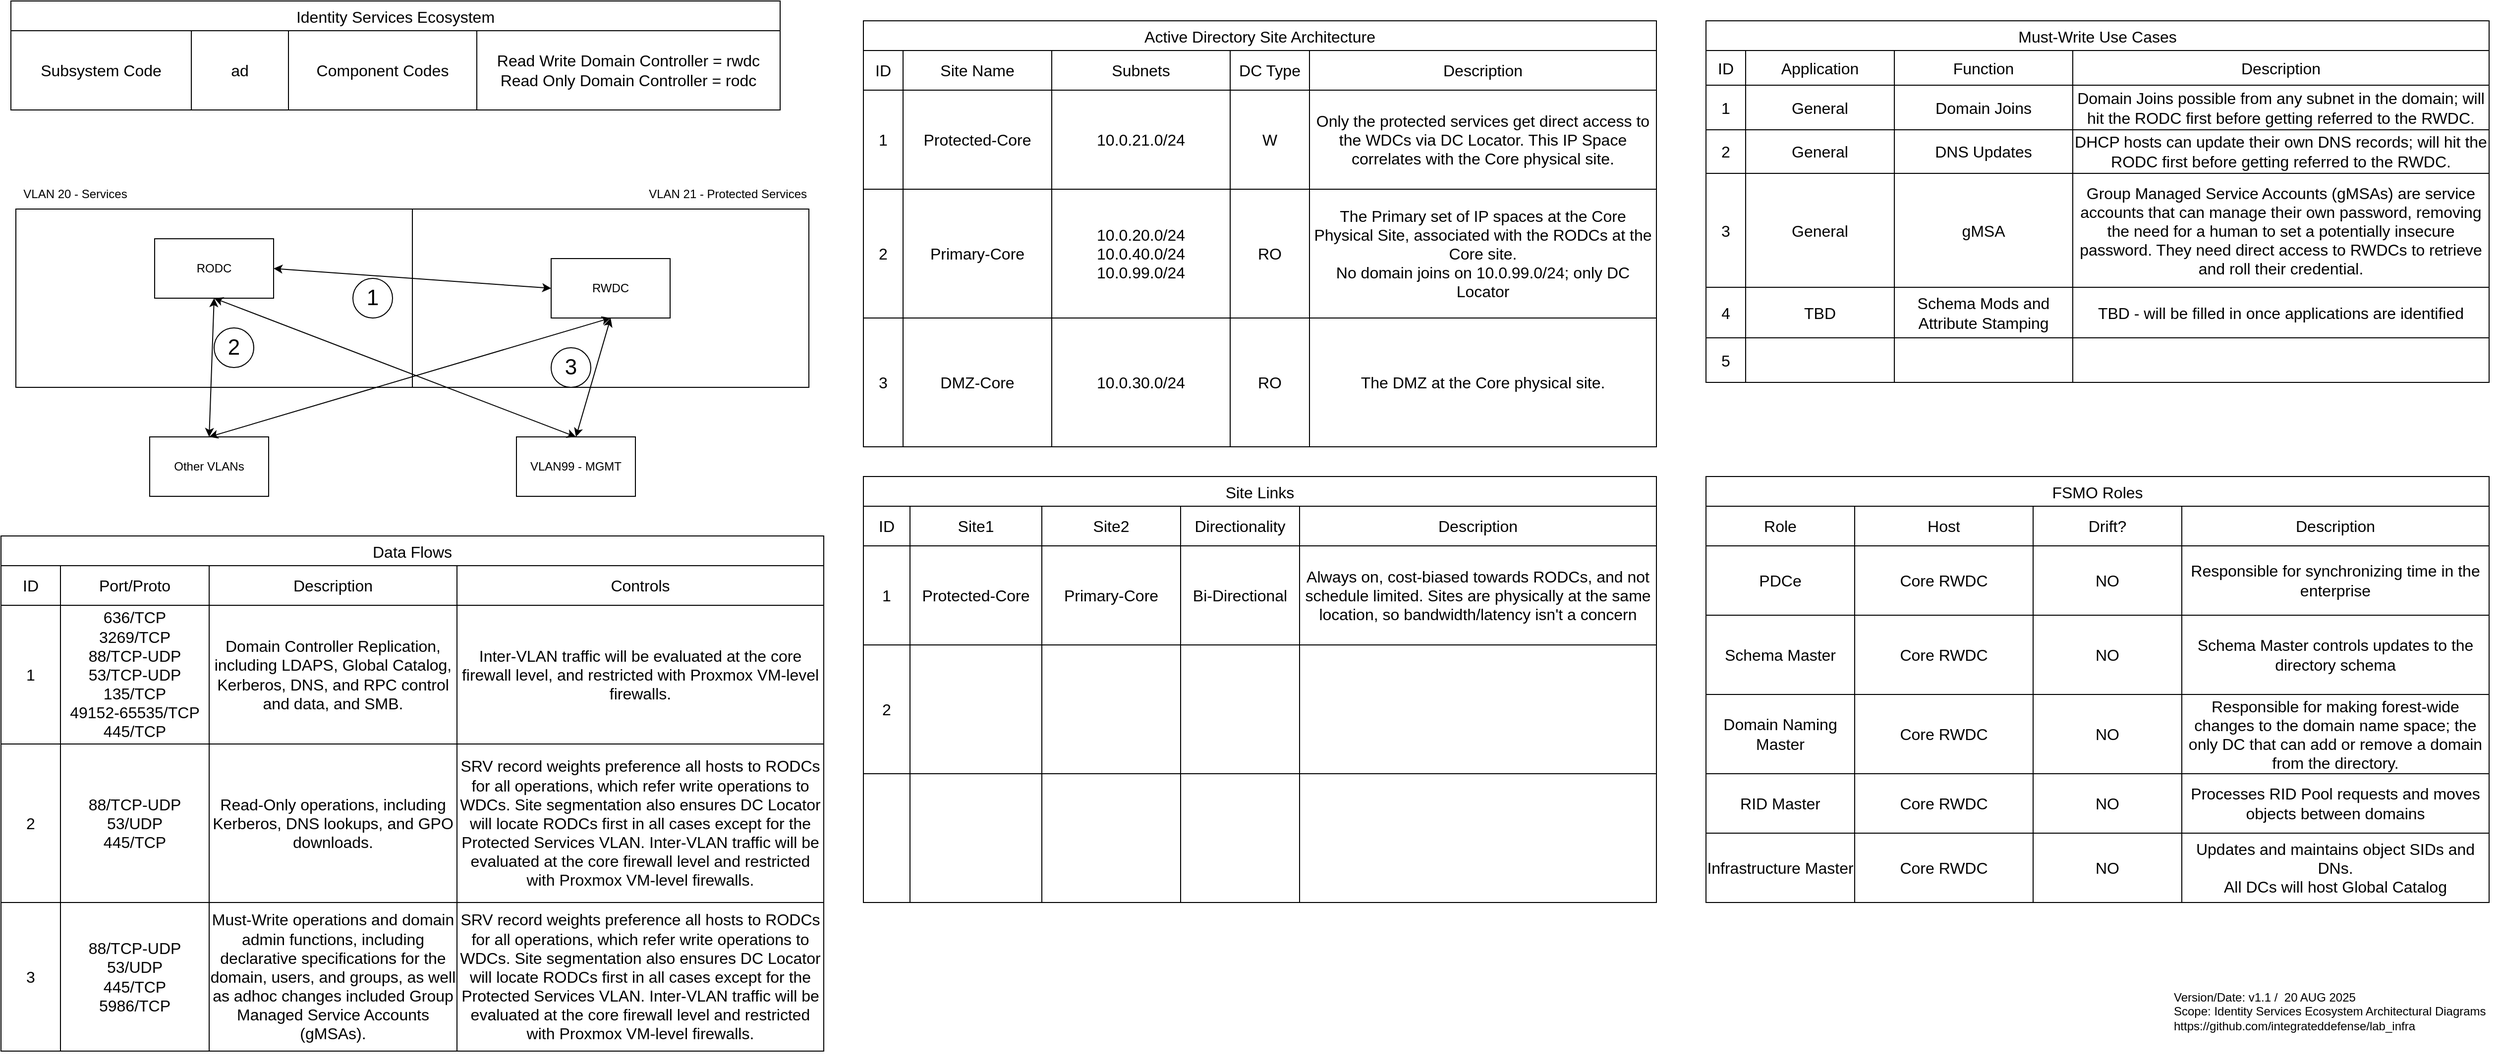<mxfile version="28.0.6" pages="2">
  <diagram name="Page-1" id="vsBYvRmTbIgRAkcGOMrb">
    <mxGraphModel dx="1041" dy="1482" grid="1" gridSize="10" guides="1" tooltips="1" connect="1" arrows="1" fold="1" page="1" pageScale="1" pageWidth="850" pageHeight="1100" math="0" shadow="0">
      <root>
        <mxCell id="0" />
        <mxCell id="1" parent="0" />
        <mxCell id="W71XtA_5Icc1mvrdMgkB-1" value="Version/Date: v1.1 /&amp;nbsp; 20 AUG 2025&lt;div&gt;Scope: Identity Services Ecosystem Architectural Diagrams&lt;/div&gt;&lt;div&gt;https://github.com/integrateddefense/lab_infra&lt;/div&gt;" style="text;html=1;align=left;verticalAlign=middle;whiteSpace=wrap;rounded=0;spacingBottom=0;" parent="1" vertex="1">
          <mxGeometry x="2200" y="990" width="330" height="100" as="geometry" />
        </mxCell>
        <mxCell id="W71XtA_5Icc1mvrdMgkB-3" value="" style="rounded=0;whiteSpace=wrap;html=1;" parent="1" vertex="1">
          <mxGeometry x="25" y="230" width="400" height="180" as="geometry" />
        </mxCell>
        <mxCell id="W71XtA_5Icc1mvrdMgkB-4" value="VLAN 20 - Services" style="text;html=1;align=center;verticalAlign=middle;whiteSpace=wrap;rounded=0;container=0;" parent="1" vertex="1">
          <mxGeometry x="25" y="200" width="120" height="30" as="geometry" />
        </mxCell>
        <mxCell id="W71XtA_5Icc1mvrdMgkB-5" value="" style="rounded=0;whiteSpace=wrap;html=1;" parent="1" vertex="1">
          <mxGeometry x="425" y="230" width="400" height="180" as="geometry" />
        </mxCell>
        <mxCell id="W71XtA_5Icc1mvrdMgkB-6" value="VLAN 21 - Protected Services" style="text;html=1;align=right;verticalAlign=middle;whiteSpace=wrap;rounded=0;container=0;" parent="1" vertex="1">
          <mxGeometry x="615" y="200" width="210" height="30" as="geometry" />
        </mxCell>
        <mxCell id="W71XtA_5Icc1mvrdMgkB-8" value="RODC&lt;span style=&quot;color: rgba(0, 0, 0, 0); font-family: monospace; font-size: 0px; text-align: start; text-wrap-mode: nowrap;&quot;&gt;%3CmxGraphModel%3E%3Croot%3E%3CmxCell%20id%3D%220%22%2F%3E%3CmxCell%20id%3D%221%22%20parent%3D%220%22%2F%3E%3CmxCell%20id%3D%222%22%20value%3D%22%22%20style%3D%22rounded%3D0%3BwhiteSpace%3Dwrap%3Bhtml%3D1%3B%22%20vertex%3D%221%22%20parent%3D%221%22%3E%3CmxGeometry%20x%3D%2230%22%20y%3D%2280%22%20width%3D%22400%22%20height%3D%22460%22%20as%3D%22geometry%22%2F%3E%3C%2FmxCell%3E%3CmxCell%20id%3D%223%22%20value%3D%22VLAN%2020%20-%20Services%22%20style%3D%22text%3Bhtml%3D1%3Balign%3Dcenter%3BverticalAlign%3Dmiddle%3BwhiteSpace%3Dwrap%3Brounded%3D0%3Bcontainer%3D0%3B%22%20vertex%3D%221%22%20parent%3D%221%22%3E%3CmxGeometry%20x%3D%2230%22%20y%3D%2250%22%20width%3D%22120%22%20height%3D%2230%22%20as%3D%22geometry%22%2F%3E%3C%2FmxCell%3E%3C%2Froot%3E%3C%2FmxGraphModel%3E&lt;/span&gt;" style="rounded=0;whiteSpace=wrap;html=1;" parent="1" vertex="1">
          <mxGeometry x="165" y="260" width="120" height="60" as="geometry" />
        </mxCell>
        <mxCell id="W71XtA_5Icc1mvrdMgkB-9" value="RWDC" style="rounded=0;whiteSpace=wrap;html=1;" parent="1" vertex="1">
          <mxGeometry x="565" y="280" width="120" height="60" as="geometry" />
        </mxCell>
        <mxCell id="W71XtA_5Icc1mvrdMgkB-11" value="" style="endArrow=classic;startArrow=classic;html=1;rounded=0;entryX=0;entryY=0.5;entryDx=0;entryDy=0;exitX=1;exitY=0.5;exitDx=0;exitDy=0;" parent="1" source="W71XtA_5Icc1mvrdMgkB-8" target="W71XtA_5Icc1mvrdMgkB-9" edge="1">
          <mxGeometry width="50" height="50" relative="1" as="geometry">
            <mxPoint x="375" y="350" as="sourcePoint" />
            <mxPoint x="675" y="400" as="targetPoint" />
          </mxGeometry>
        </mxCell>
        <mxCell id="W71XtA_5Icc1mvrdMgkB-12" value="Other VLANs" style="rounded=0;whiteSpace=wrap;html=1;" parent="1" vertex="1">
          <mxGeometry x="160" y="460" width="120" height="60" as="geometry" />
        </mxCell>
        <mxCell id="W71XtA_5Icc1mvrdMgkB-13" value="VLAN99 - MGMT" style="rounded=0;whiteSpace=wrap;html=1;" parent="1" vertex="1">
          <mxGeometry x="530" y="460" width="120" height="60" as="geometry" />
        </mxCell>
        <mxCell id="W71XtA_5Icc1mvrdMgkB-14" value="" style="endArrow=classic;startArrow=classic;html=1;rounded=0;entryX=0.5;entryY=1;entryDx=0;entryDy=0;exitX=0.5;exitY=0;exitDx=0;exitDy=0;" parent="1" source="W71XtA_5Icc1mvrdMgkB-12" target="W71XtA_5Icc1mvrdMgkB-9" edge="1">
          <mxGeometry width="50" height="50" relative="1" as="geometry">
            <mxPoint x="500" y="380" as="sourcePoint" />
            <mxPoint x="800" y="310" as="targetPoint" />
          </mxGeometry>
        </mxCell>
        <mxCell id="W71XtA_5Icc1mvrdMgkB-15" value="" style="endArrow=classic;startArrow=classic;html=1;rounded=0;exitX=0.5;exitY=0;exitDx=0;exitDy=0;entryX=0.5;entryY=1;entryDx=0;entryDy=0;" parent="1" source="W71XtA_5Icc1mvrdMgkB-13" edge="1" target="W71XtA_5Icc1mvrdMgkB-9">
          <mxGeometry width="50" height="50" relative="1" as="geometry">
            <mxPoint x="510" y="680" as="sourcePoint" />
            <mxPoint x="630" y="270" as="targetPoint" />
          </mxGeometry>
        </mxCell>
        <mxCell id="W71XtA_5Icc1mvrdMgkB-16" value="Data Flows" style="shape=table;startSize=30;container=1;collapsible=0;childLayout=tableLayout;strokeColor=default;fontSize=16;" parent="1" vertex="1">
          <mxGeometry x="10" y="560" width="830" height="520" as="geometry" />
        </mxCell>
        <mxCell id="W71XtA_5Icc1mvrdMgkB-17" value="" style="shape=tableRow;horizontal=0;startSize=0;swimlaneHead=0;swimlaneBody=0;strokeColor=inherit;top=0;left=0;bottom=0;right=0;collapsible=0;dropTarget=0;fillColor=none;points=[[0,0.5],[1,0.5]];portConstraint=eastwest;fontSize=16;" parent="W71XtA_5Icc1mvrdMgkB-16" vertex="1">
          <mxGeometry y="30" width="830" height="40" as="geometry" />
        </mxCell>
        <mxCell id="W71XtA_5Icc1mvrdMgkB-18" value="ID" style="shape=partialRectangle;html=1;whiteSpace=wrap;connectable=0;strokeColor=inherit;overflow=hidden;fillColor=none;top=0;left=0;bottom=0;right=0;pointerEvents=1;fontSize=16;" parent="W71XtA_5Icc1mvrdMgkB-17" vertex="1">
          <mxGeometry width="60" height="40" as="geometry">
            <mxRectangle width="60" height="40" as="alternateBounds" />
          </mxGeometry>
        </mxCell>
        <mxCell id="W71XtA_5Icc1mvrdMgkB-19" value="Port/Proto" style="shape=partialRectangle;html=1;whiteSpace=wrap;connectable=0;strokeColor=inherit;overflow=hidden;fillColor=none;top=0;left=0;bottom=0;right=0;pointerEvents=1;fontSize=16;" parent="W71XtA_5Icc1mvrdMgkB-17" vertex="1">
          <mxGeometry x="60" width="150" height="40" as="geometry">
            <mxRectangle width="150" height="40" as="alternateBounds" />
          </mxGeometry>
        </mxCell>
        <mxCell id="W71XtA_5Icc1mvrdMgkB-20" value="Description" style="shape=partialRectangle;html=1;whiteSpace=wrap;connectable=0;strokeColor=inherit;overflow=hidden;fillColor=none;top=0;left=0;bottom=0;right=0;pointerEvents=1;fontSize=16;" parent="W71XtA_5Icc1mvrdMgkB-17" vertex="1">
          <mxGeometry x="210" width="250" height="40" as="geometry">
            <mxRectangle width="250" height="40" as="alternateBounds" />
          </mxGeometry>
        </mxCell>
        <mxCell id="W71XtA_5Icc1mvrdMgkB-49" value="Controls" style="shape=partialRectangle;html=1;whiteSpace=wrap;connectable=0;strokeColor=inherit;overflow=hidden;fillColor=none;top=0;left=0;bottom=0;right=0;pointerEvents=1;fontSize=16;" parent="W71XtA_5Icc1mvrdMgkB-17" vertex="1">
          <mxGeometry x="460" width="370" height="40" as="geometry">
            <mxRectangle width="370" height="40" as="alternateBounds" />
          </mxGeometry>
        </mxCell>
        <mxCell id="W71XtA_5Icc1mvrdMgkB-21" value="" style="shape=tableRow;horizontal=0;startSize=0;swimlaneHead=0;swimlaneBody=0;strokeColor=inherit;top=0;left=0;bottom=0;right=0;collapsible=0;dropTarget=0;fillColor=none;points=[[0,0.5],[1,0.5]];portConstraint=eastwest;fontSize=16;" parent="W71XtA_5Icc1mvrdMgkB-16" vertex="1">
          <mxGeometry y="70" width="830" height="140" as="geometry" />
        </mxCell>
        <mxCell id="W71XtA_5Icc1mvrdMgkB-22" value="1" style="shape=partialRectangle;html=1;whiteSpace=wrap;connectable=0;strokeColor=inherit;overflow=hidden;fillColor=none;top=0;left=0;bottom=0;right=0;pointerEvents=1;fontSize=16;" parent="W71XtA_5Icc1mvrdMgkB-21" vertex="1">
          <mxGeometry width="60" height="140" as="geometry">
            <mxRectangle width="60" height="140" as="alternateBounds" />
          </mxGeometry>
        </mxCell>
        <mxCell id="W71XtA_5Icc1mvrdMgkB-23" value="636/TCP&lt;br&gt;3269/TCP&lt;br&gt;&lt;div&gt;88/TCP-UDP&lt;/div&gt;&lt;div&gt;53/TCP-UDP&lt;/div&gt;&lt;div&gt;135/TCP&lt;/div&gt;&lt;div&gt;49152-65535/TCP&lt;/div&gt;&lt;div&gt;445/TCP&lt;/div&gt;" style="shape=partialRectangle;html=1;whiteSpace=wrap;connectable=0;strokeColor=inherit;overflow=hidden;fillColor=none;top=0;left=0;bottom=0;right=0;pointerEvents=1;fontSize=16;" parent="W71XtA_5Icc1mvrdMgkB-21" vertex="1">
          <mxGeometry x="60" width="150" height="140" as="geometry">
            <mxRectangle width="150" height="140" as="alternateBounds" />
          </mxGeometry>
        </mxCell>
        <mxCell id="W71XtA_5Icc1mvrdMgkB-24" value="Domain Controller Replication, including LDAPS, Global Catalog, Kerberos, DNS, and RPC control and data, and SMB." style="shape=partialRectangle;html=1;whiteSpace=wrap;connectable=0;strokeColor=inherit;overflow=hidden;fillColor=none;top=0;left=0;bottom=0;right=0;pointerEvents=1;fontSize=16;" parent="W71XtA_5Icc1mvrdMgkB-21" vertex="1">
          <mxGeometry x="210" width="250" height="140" as="geometry">
            <mxRectangle width="250" height="140" as="alternateBounds" />
          </mxGeometry>
        </mxCell>
        <mxCell id="W71XtA_5Icc1mvrdMgkB-50" value="Inter-VLAN traffic will be evaluated at the core firewall level, and restricted with Proxmox VM-level firewalls." style="shape=partialRectangle;html=1;whiteSpace=wrap;connectable=0;strokeColor=inherit;overflow=hidden;fillColor=none;top=0;left=0;bottom=0;right=0;pointerEvents=1;fontSize=16;" parent="W71XtA_5Icc1mvrdMgkB-21" vertex="1">
          <mxGeometry x="460" width="370" height="140" as="geometry">
            <mxRectangle width="370" height="140" as="alternateBounds" />
          </mxGeometry>
        </mxCell>
        <mxCell id="W71XtA_5Icc1mvrdMgkB-25" value="" style="shape=tableRow;horizontal=0;startSize=0;swimlaneHead=0;swimlaneBody=0;strokeColor=inherit;top=0;left=0;bottom=0;right=0;collapsible=0;dropTarget=0;fillColor=none;points=[[0,0.5],[1,0.5]];portConstraint=eastwest;fontSize=16;" parent="W71XtA_5Icc1mvrdMgkB-16" vertex="1">
          <mxGeometry y="210" width="830" height="160" as="geometry" />
        </mxCell>
        <mxCell id="W71XtA_5Icc1mvrdMgkB-26" value="2" style="shape=partialRectangle;html=1;whiteSpace=wrap;connectable=0;strokeColor=inherit;overflow=hidden;fillColor=none;top=0;left=0;bottom=0;right=0;pointerEvents=1;fontSize=16;" parent="W71XtA_5Icc1mvrdMgkB-25" vertex="1">
          <mxGeometry width="60" height="160" as="geometry">
            <mxRectangle width="60" height="160" as="alternateBounds" />
          </mxGeometry>
        </mxCell>
        <mxCell id="W71XtA_5Icc1mvrdMgkB-27" value="88/TCP-UDP&lt;div&gt;53/UDP&lt;/div&gt;&lt;div&gt;445/TCP&lt;/div&gt;" style="shape=partialRectangle;html=1;whiteSpace=wrap;connectable=0;strokeColor=inherit;overflow=hidden;fillColor=none;top=0;left=0;bottom=0;right=0;pointerEvents=1;fontSize=16;" parent="W71XtA_5Icc1mvrdMgkB-25" vertex="1">
          <mxGeometry x="60" width="150" height="160" as="geometry">
            <mxRectangle width="150" height="160" as="alternateBounds" />
          </mxGeometry>
        </mxCell>
        <mxCell id="W71XtA_5Icc1mvrdMgkB-28" value="Read-Only operations, including Kerberos, DNS lookups, and GPO downloads." style="shape=partialRectangle;html=1;whiteSpace=wrap;connectable=0;strokeColor=inherit;overflow=hidden;fillColor=none;top=0;left=0;bottom=0;right=0;pointerEvents=1;fontSize=16;" parent="W71XtA_5Icc1mvrdMgkB-25" vertex="1">
          <mxGeometry x="210" width="250" height="160" as="geometry">
            <mxRectangle width="250" height="160" as="alternateBounds" />
          </mxGeometry>
        </mxCell>
        <mxCell id="W71XtA_5Icc1mvrdMgkB-51" value="SRV record weights preference all hosts to RODCs for all operations, which refer write operations to WDCs. Site segmentation also ensures DC Locator will locate RODCs first in all cases except for the Protected Services VLAN. Inter-VLAN traffic will be evaluated at the core firewall level and restricted with Proxmox VM-level firewalls." style="shape=partialRectangle;html=1;whiteSpace=wrap;connectable=0;strokeColor=inherit;overflow=hidden;fillColor=none;top=0;left=0;bottom=0;right=0;pointerEvents=1;fontSize=16;" parent="W71XtA_5Icc1mvrdMgkB-25" vertex="1">
          <mxGeometry x="460" width="370" height="160" as="geometry">
            <mxRectangle width="370" height="160" as="alternateBounds" />
          </mxGeometry>
        </mxCell>
        <mxCell id="W71XtA_5Icc1mvrdMgkB-29" style="shape=tableRow;horizontal=0;startSize=0;swimlaneHead=0;swimlaneBody=0;strokeColor=inherit;top=0;left=0;bottom=0;right=0;collapsible=0;dropTarget=0;fillColor=none;points=[[0,0.5],[1,0.5]];portConstraint=eastwest;fontSize=16;" parent="W71XtA_5Icc1mvrdMgkB-16" vertex="1">
          <mxGeometry y="370" width="830" height="150" as="geometry" />
        </mxCell>
        <mxCell id="W71XtA_5Icc1mvrdMgkB-30" value="3" style="shape=partialRectangle;html=1;whiteSpace=wrap;connectable=0;strokeColor=inherit;overflow=hidden;fillColor=none;top=0;left=0;bottom=0;right=0;pointerEvents=1;fontSize=16;" parent="W71XtA_5Icc1mvrdMgkB-29" vertex="1">
          <mxGeometry width="60" height="150" as="geometry">
            <mxRectangle width="60" height="150" as="alternateBounds" />
          </mxGeometry>
        </mxCell>
        <mxCell id="W71XtA_5Icc1mvrdMgkB-31" value="88/TCP-UDP&lt;div&gt;53/UDP&lt;/div&gt;&lt;div&gt;445/TCP&lt;/div&gt;&lt;div&gt;5986/TCP&lt;/div&gt;" style="shape=partialRectangle;html=1;whiteSpace=wrap;connectable=0;strokeColor=inherit;overflow=hidden;fillColor=none;top=0;left=0;bottom=0;right=0;pointerEvents=1;fontSize=16;" parent="W71XtA_5Icc1mvrdMgkB-29" vertex="1">
          <mxGeometry x="60" width="150" height="150" as="geometry">
            <mxRectangle width="150" height="150" as="alternateBounds" />
          </mxGeometry>
        </mxCell>
        <mxCell id="W71XtA_5Icc1mvrdMgkB-32" value="Must-Write operations and domain admin functions, including declarative specifications for the domain, users, and groups, as well as adhoc changes included Group Managed Service Accounts (gMSAs)." style="shape=partialRectangle;html=1;whiteSpace=wrap;connectable=0;strokeColor=inherit;overflow=hidden;fillColor=none;top=0;left=0;bottom=0;right=0;pointerEvents=1;fontSize=16;" parent="W71XtA_5Icc1mvrdMgkB-29" vertex="1">
          <mxGeometry x="210" width="250" height="150" as="geometry">
            <mxRectangle width="250" height="150" as="alternateBounds" />
          </mxGeometry>
        </mxCell>
        <mxCell id="W71XtA_5Icc1mvrdMgkB-52" value="SRV record weights preference all hosts to RODCs for all operations, which refer write operations to WDCs. Site segmentation also ensures DC Locator will locate RODCs first in all cases except for the Protected Services VLAN. Inter-VLAN traffic will be evaluated at the core firewall level and restricted with Proxmox VM-level firewalls." style="shape=partialRectangle;html=1;whiteSpace=wrap;connectable=0;strokeColor=inherit;overflow=hidden;fillColor=none;top=0;left=0;bottom=0;right=0;pointerEvents=1;fontSize=16;" parent="W71XtA_5Icc1mvrdMgkB-29" vertex="1">
          <mxGeometry x="460" width="370" height="150" as="geometry">
            <mxRectangle width="370" height="150" as="alternateBounds" />
          </mxGeometry>
        </mxCell>
        <mxCell id="W71XtA_5Icc1mvrdMgkB-58" value="1" style="ellipse;whiteSpace=wrap;html=1;aspect=fixed;fontSize=22;" parent="1" vertex="1">
          <mxGeometry x="365" y="300" width="40" height="40" as="geometry" />
        </mxCell>
        <mxCell id="W71XtA_5Icc1mvrdMgkB-59" value="2" style="ellipse;whiteSpace=wrap;html=1;aspect=fixed;fontSize=22;" parent="1" vertex="1">
          <mxGeometry x="225" y="350" width="40" height="40" as="geometry" />
        </mxCell>
        <mxCell id="W71XtA_5Icc1mvrdMgkB-60" value="3" style="ellipse;whiteSpace=wrap;html=1;aspect=fixed;fontSize=22;" parent="1" vertex="1">
          <mxGeometry x="565" y="370" width="40" height="40" as="geometry" />
        </mxCell>
        <mxCell id="W71XtA_5Icc1mvrdMgkB-61" value="" style="endArrow=classic;startArrow=classic;html=1;rounded=0;entryX=0.5;entryY=1;entryDx=0;entryDy=0;exitX=0.5;exitY=0;exitDx=0;exitDy=0;" parent="1" source="W71XtA_5Icc1mvrdMgkB-12" target="W71XtA_5Icc1mvrdMgkB-8" edge="1">
          <mxGeometry width="50" height="50" relative="1" as="geometry">
            <mxPoint x="520" y="570" as="sourcePoint" />
            <mxPoint x="930" y="350" as="targetPoint" />
          </mxGeometry>
        </mxCell>
        <mxCell id="W71XtA_5Icc1mvrdMgkB-63" value="" style="endArrow=classic;startArrow=classic;html=1;rounded=0;entryX=0.5;entryY=1;entryDx=0;entryDy=0;exitX=0.5;exitY=0;exitDx=0;exitDy=0;" parent="1" source="W71XtA_5Icc1mvrdMgkB-13" target="W71XtA_5Icc1mvrdMgkB-8" edge="1">
          <mxGeometry width="50" height="50" relative="1" as="geometry">
            <mxPoint x="220" y="660" as="sourcePoint" />
            <mxPoint x="240" y="420" as="targetPoint" />
          </mxGeometry>
        </mxCell>
        <mxCell id="W71XtA_5Icc1mvrdMgkB-67" value="Active Directory Site Architecture" style="shape=table;startSize=30;container=1;collapsible=0;childLayout=tableLayout;strokeColor=default;fontSize=16;" parent="1" vertex="1">
          <mxGeometry x="880" y="40" width="800" height="430" as="geometry" />
        </mxCell>
        <mxCell id="W71XtA_5Icc1mvrdMgkB-68" value="" style="shape=tableRow;horizontal=0;startSize=0;swimlaneHead=0;swimlaneBody=0;strokeColor=inherit;top=0;left=0;bottom=0;right=0;collapsible=0;dropTarget=0;fillColor=none;points=[[0,0.5],[1,0.5]];portConstraint=eastwest;fontSize=16;" parent="W71XtA_5Icc1mvrdMgkB-67" vertex="1">
          <mxGeometry y="30" width="800" height="40" as="geometry" />
        </mxCell>
        <mxCell id="W71XtA_5Icc1mvrdMgkB-69" value="ID" style="shape=partialRectangle;html=1;whiteSpace=wrap;connectable=0;strokeColor=inherit;overflow=hidden;fillColor=none;top=0;left=0;bottom=0;right=0;pointerEvents=1;fontSize=16;" parent="W71XtA_5Icc1mvrdMgkB-68" vertex="1">
          <mxGeometry width="40" height="40" as="geometry">
            <mxRectangle width="40" height="40" as="alternateBounds" />
          </mxGeometry>
        </mxCell>
        <mxCell id="W71XtA_5Icc1mvrdMgkB-70" value="Site Name" style="shape=partialRectangle;html=1;whiteSpace=wrap;connectable=0;strokeColor=inherit;overflow=hidden;fillColor=none;top=0;left=0;bottom=0;right=0;pointerEvents=1;fontSize=16;" parent="W71XtA_5Icc1mvrdMgkB-68" vertex="1">
          <mxGeometry x="40" width="150" height="40" as="geometry">
            <mxRectangle width="150" height="40" as="alternateBounds" />
          </mxGeometry>
        </mxCell>
        <mxCell id="W71XtA_5Icc1mvrdMgkB-71" value="Subnets" style="shape=partialRectangle;html=1;whiteSpace=wrap;connectable=0;strokeColor=inherit;overflow=hidden;fillColor=none;top=0;left=0;bottom=0;right=0;pointerEvents=1;fontSize=16;" parent="W71XtA_5Icc1mvrdMgkB-68" vertex="1">
          <mxGeometry x="190" width="180" height="40" as="geometry">
            <mxRectangle width="180" height="40" as="alternateBounds" />
          </mxGeometry>
        </mxCell>
        <mxCell id="W71XtA_5Icc1mvrdMgkB-93" value="DC Type" style="shape=partialRectangle;html=1;whiteSpace=wrap;connectable=0;strokeColor=inherit;overflow=hidden;fillColor=none;top=0;left=0;bottom=0;right=0;pointerEvents=1;fontSize=16;" parent="W71XtA_5Icc1mvrdMgkB-68" vertex="1">
          <mxGeometry x="370" width="80" height="40" as="geometry">
            <mxRectangle width="80" height="40" as="alternateBounds" />
          </mxGeometry>
        </mxCell>
        <mxCell id="W71XtA_5Icc1mvrdMgkB-72" value="Description" style="shape=partialRectangle;html=1;whiteSpace=wrap;connectable=0;strokeColor=inherit;overflow=hidden;fillColor=none;top=0;left=0;bottom=0;right=0;pointerEvents=1;fontSize=16;" parent="W71XtA_5Icc1mvrdMgkB-68" vertex="1">
          <mxGeometry x="450" width="350" height="40" as="geometry">
            <mxRectangle width="350" height="40" as="alternateBounds" />
          </mxGeometry>
        </mxCell>
        <mxCell id="W71XtA_5Icc1mvrdMgkB-73" value="" style="shape=tableRow;horizontal=0;startSize=0;swimlaneHead=0;swimlaneBody=0;strokeColor=inherit;top=0;left=0;bottom=0;right=0;collapsible=0;dropTarget=0;fillColor=none;points=[[0,0.5],[1,0.5]];portConstraint=eastwest;fontSize=16;" parent="W71XtA_5Icc1mvrdMgkB-67" vertex="1">
          <mxGeometry y="70" width="800" height="100" as="geometry" />
        </mxCell>
        <mxCell id="W71XtA_5Icc1mvrdMgkB-74" value="1" style="shape=partialRectangle;html=1;whiteSpace=wrap;connectable=0;strokeColor=inherit;overflow=hidden;fillColor=none;top=0;left=0;bottom=0;right=0;pointerEvents=1;fontSize=16;" parent="W71XtA_5Icc1mvrdMgkB-73" vertex="1">
          <mxGeometry width="40" height="100" as="geometry">
            <mxRectangle width="40" height="100" as="alternateBounds" />
          </mxGeometry>
        </mxCell>
        <mxCell id="W71XtA_5Icc1mvrdMgkB-75" value="Protected-Core" style="shape=partialRectangle;html=1;whiteSpace=wrap;connectable=0;strokeColor=inherit;overflow=hidden;fillColor=none;top=0;left=0;bottom=0;right=0;pointerEvents=1;fontSize=16;" parent="W71XtA_5Icc1mvrdMgkB-73" vertex="1">
          <mxGeometry x="40" width="150" height="100" as="geometry">
            <mxRectangle width="150" height="100" as="alternateBounds" />
          </mxGeometry>
        </mxCell>
        <mxCell id="W71XtA_5Icc1mvrdMgkB-76" value="10.0.21.0/24" style="shape=partialRectangle;html=1;whiteSpace=wrap;connectable=0;strokeColor=inherit;overflow=hidden;fillColor=none;top=0;left=0;bottom=0;right=0;pointerEvents=1;fontSize=16;" parent="W71XtA_5Icc1mvrdMgkB-73" vertex="1">
          <mxGeometry x="190" width="180" height="100" as="geometry">
            <mxRectangle width="180" height="100" as="alternateBounds" />
          </mxGeometry>
        </mxCell>
        <mxCell id="W71XtA_5Icc1mvrdMgkB-94" value="W" style="shape=partialRectangle;html=1;whiteSpace=wrap;connectable=0;strokeColor=inherit;overflow=hidden;fillColor=none;top=0;left=0;bottom=0;right=0;pointerEvents=1;fontSize=16;" parent="W71XtA_5Icc1mvrdMgkB-73" vertex="1">
          <mxGeometry x="370" width="80" height="100" as="geometry">
            <mxRectangle width="80" height="100" as="alternateBounds" />
          </mxGeometry>
        </mxCell>
        <mxCell id="W71XtA_5Icc1mvrdMgkB-77" value="Only the protected services get direct access to the WDCs via DC Locator. This IP Space correlates with the Core physical site." style="shape=partialRectangle;html=1;whiteSpace=wrap;connectable=0;strokeColor=inherit;overflow=hidden;fillColor=none;top=0;left=0;bottom=0;right=0;pointerEvents=1;fontSize=16;" parent="W71XtA_5Icc1mvrdMgkB-73" vertex="1">
          <mxGeometry x="450" width="350" height="100" as="geometry">
            <mxRectangle width="350" height="100" as="alternateBounds" />
          </mxGeometry>
        </mxCell>
        <mxCell id="W71XtA_5Icc1mvrdMgkB-78" value="" style="shape=tableRow;horizontal=0;startSize=0;swimlaneHead=0;swimlaneBody=0;strokeColor=inherit;top=0;left=0;bottom=0;right=0;collapsible=0;dropTarget=0;fillColor=none;points=[[0,0.5],[1,0.5]];portConstraint=eastwest;fontSize=16;" parent="W71XtA_5Icc1mvrdMgkB-67" vertex="1">
          <mxGeometry y="170" width="800" height="130" as="geometry" />
        </mxCell>
        <mxCell id="W71XtA_5Icc1mvrdMgkB-79" value="2" style="shape=partialRectangle;html=1;whiteSpace=wrap;connectable=0;strokeColor=inherit;overflow=hidden;fillColor=none;top=0;left=0;bottom=0;right=0;pointerEvents=1;fontSize=16;" parent="W71XtA_5Icc1mvrdMgkB-78" vertex="1">
          <mxGeometry width="40" height="130" as="geometry">
            <mxRectangle width="40" height="130" as="alternateBounds" />
          </mxGeometry>
        </mxCell>
        <mxCell id="W71XtA_5Icc1mvrdMgkB-80" value="Primary-Core" style="shape=partialRectangle;html=1;whiteSpace=wrap;connectable=0;strokeColor=inherit;overflow=hidden;fillColor=none;top=0;left=0;bottom=0;right=0;pointerEvents=1;fontSize=16;" parent="W71XtA_5Icc1mvrdMgkB-78" vertex="1">
          <mxGeometry x="40" width="150" height="130" as="geometry">
            <mxRectangle width="150" height="130" as="alternateBounds" />
          </mxGeometry>
        </mxCell>
        <mxCell id="W71XtA_5Icc1mvrdMgkB-81" value="10.0.20.0/24&lt;div&gt;10.0.40.0/24&lt;/div&gt;&lt;div&gt;10.0.99.0/24&lt;/div&gt;" style="shape=partialRectangle;html=1;whiteSpace=wrap;connectable=0;strokeColor=inherit;overflow=hidden;fillColor=none;top=0;left=0;bottom=0;right=0;pointerEvents=1;fontSize=16;" parent="W71XtA_5Icc1mvrdMgkB-78" vertex="1">
          <mxGeometry x="190" width="180" height="130" as="geometry">
            <mxRectangle width="180" height="130" as="alternateBounds" />
          </mxGeometry>
        </mxCell>
        <mxCell id="W71XtA_5Icc1mvrdMgkB-95" value="RO" style="shape=partialRectangle;html=1;whiteSpace=wrap;connectable=0;strokeColor=inherit;overflow=hidden;fillColor=none;top=0;left=0;bottom=0;right=0;pointerEvents=1;fontSize=16;" parent="W71XtA_5Icc1mvrdMgkB-78" vertex="1">
          <mxGeometry x="370" width="80" height="130" as="geometry">
            <mxRectangle width="80" height="130" as="alternateBounds" />
          </mxGeometry>
        </mxCell>
        <mxCell id="W71XtA_5Icc1mvrdMgkB-82" value="The Primary set of IP spaces at the Core Physical Site, associated with the RODCs at the Core site.&lt;br&gt;No domain joins on 10.0.99.0/24; only DC Locator" style="shape=partialRectangle;html=1;whiteSpace=wrap;connectable=0;strokeColor=inherit;overflow=hidden;fillColor=none;top=0;left=0;bottom=0;right=0;pointerEvents=1;fontSize=16;" parent="W71XtA_5Icc1mvrdMgkB-78" vertex="1">
          <mxGeometry x="450" width="350" height="130" as="geometry">
            <mxRectangle width="350" height="130" as="alternateBounds" />
          </mxGeometry>
        </mxCell>
        <mxCell id="W71XtA_5Icc1mvrdMgkB-88" style="shape=tableRow;horizontal=0;startSize=0;swimlaneHead=0;swimlaneBody=0;strokeColor=inherit;top=0;left=0;bottom=0;right=0;collapsible=0;dropTarget=0;fillColor=none;points=[[0,0.5],[1,0.5]];portConstraint=eastwest;fontSize=16;" parent="W71XtA_5Icc1mvrdMgkB-67" vertex="1">
          <mxGeometry y="300" width="800" height="130" as="geometry" />
        </mxCell>
        <mxCell id="W71XtA_5Icc1mvrdMgkB-89" value="3" style="shape=partialRectangle;html=1;whiteSpace=wrap;connectable=0;strokeColor=inherit;overflow=hidden;fillColor=none;top=0;left=0;bottom=0;right=0;pointerEvents=1;fontSize=16;" parent="W71XtA_5Icc1mvrdMgkB-88" vertex="1">
          <mxGeometry width="40" height="130" as="geometry">
            <mxRectangle width="40" height="130" as="alternateBounds" />
          </mxGeometry>
        </mxCell>
        <mxCell id="W71XtA_5Icc1mvrdMgkB-90" value="DMZ-Core" style="shape=partialRectangle;html=1;whiteSpace=wrap;connectable=0;strokeColor=inherit;overflow=hidden;fillColor=none;top=0;left=0;bottom=0;right=0;pointerEvents=1;fontSize=16;" parent="W71XtA_5Icc1mvrdMgkB-88" vertex="1">
          <mxGeometry x="40" width="150" height="130" as="geometry">
            <mxRectangle width="150" height="130" as="alternateBounds" />
          </mxGeometry>
        </mxCell>
        <mxCell id="W71XtA_5Icc1mvrdMgkB-91" value="10.0.30.0/24" style="shape=partialRectangle;html=1;whiteSpace=wrap;connectable=0;strokeColor=inherit;overflow=hidden;fillColor=none;top=0;left=0;bottom=0;right=0;pointerEvents=1;fontSize=16;" parent="W71XtA_5Icc1mvrdMgkB-88" vertex="1">
          <mxGeometry x="190" width="180" height="130" as="geometry">
            <mxRectangle width="180" height="130" as="alternateBounds" />
          </mxGeometry>
        </mxCell>
        <mxCell id="W71XtA_5Icc1mvrdMgkB-96" value="RO" style="shape=partialRectangle;html=1;whiteSpace=wrap;connectable=0;strokeColor=inherit;overflow=hidden;fillColor=none;top=0;left=0;bottom=0;right=0;pointerEvents=1;fontSize=16;" parent="W71XtA_5Icc1mvrdMgkB-88" vertex="1">
          <mxGeometry x="370" width="80" height="130" as="geometry">
            <mxRectangle width="80" height="130" as="alternateBounds" />
          </mxGeometry>
        </mxCell>
        <mxCell id="W71XtA_5Icc1mvrdMgkB-92" value="The DMZ at the Core physical site." style="shape=partialRectangle;html=1;whiteSpace=wrap;connectable=0;strokeColor=inherit;overflow=hidden;fillColor=none;top=0;left=0;bottom=0;right=0;pointerEvents=1;fontSize=16;" parent="W71XtA_5Icc1mvrdMgkB-88" vertex="1">
          <mxGeometry x="450" width="350" height="130" as="geometry">
            <mxRectangle width="350" height="130" as="alternateBounds" />
          </mxGeometry>
        </mxCell>
        <mxCell id="W71XtA_5Icc1mvrdMgkB-97" value="Must-Write Use Cases" style="shape=table;startSize=30;container=1;collapsible=0;childLayout=tableLayout;strokeColor=default;fontSize=16;" parent="1" vertex="1">
          <mxGeometry x="1730" y="40" width="790" height="365" as="geometry" />
        </mxCell>
        <mxCell id="W71XtA_5Icc1mvrdMgkB-98" value="" style="shape=tableRow;horizontal=0;startSize=0;swimlaneHead=0;swimlaneBody=0;strokeColor=inherit;top=0;left=0;bottom=0;right=0;collapsible=0;dropTarget=0;fillColor=none;points=[[0,0.5],[1,0.5]];portConstraint=eastwest;fontSize=16;" parent="W71XtA_5Icc1mvrdMgkB-97" vertex="1">
          <mxGeometry y="30" width="790" height="35" as="geometry" />
        </mxCell>
        <mxCell id="W71XtA_5Icc1mvrdMgkB-99" value="ID" style="shape=partialRectangle;html=1;whiteSpace=wrap;connectable=0;strokeColor=inherit;overflow=hidden;fillColor=none;top=0;left=0;bottom=0;right=0;pointerEvents=1;fontSize=16;" parent="W71XtA_5Icc1mvrdMgkB-98" vertex="1">
          <mxGeometry width="40" height="35" as="geometry">
            <mxRectangle width="40" height="35" as="alternateBounds" />
          </mxGeometry>
        </mxCell>
        <mxCell id="W71XtA_5Icc1mvrdMgkB-100" value="Application" style="shape=partialRectangle;html=1;whiteSpace=wrap;connectable=0;strokeColor=inherit;overflow=hidden;fillColor=none;top=0;left=0;bottom=0;right=0;pointerEvents=1;fontSize=16;" parent="W71XtA_5Icc1mvrdMgkB-98" vertex="1">
          <mxGeometry x="40" width="150" height="35" as="geometry">
            <mxRectangle width="150" height="35" as="alternateBounds" />
          </mxGeometry>
        </mxCell>
        <mxCell id="W71XtA_5Icc1mvrdMgkB-101" value="Function" style="shape=partialRectangle;html=1;whiteSpace=wrap;connectable=0;strokeColor=inherit;overflow=hidden;fillColor=none;top=0;left=0;bottom=0;right=0;pointerEvents=1;fontSize=16;" parent="W71XtA_5Icc1mvrdMgkB-98" vertex="1">
          <mxGeometry x="190" width="180" height="35" as="geometry">
            <mxRectangle width="180" height="35" as="alternateBounds" />
          </mxGeometry>
        </mxCell>
        <mxCell id="W71XtA_5Icc1mvrdMgkB-103" value="Description" style="shape=partialRectangle;html=1;whiteSpace=wrap;connectable=0;strokeColor=inherit;overflow=hidden;fillColor=none;top=0;left=0;bottom=0;right=0;pointerEvents=1;fontSize=16;" parent="W71XtA_5Icc1mvrdMgkB-98" vertex="1">
          <mxGeometry x="370" width="420" height="35" as="geometry">
            <mxRectangle width="420" height="35" as="alternateBounds" />
          </mxGeometry>
        </mxCell>
        <mxCell id="W71XtA_5Icc1mvrdMgkB-104" value="" style="shape=tableRow;horizontal=0;startSize=0;swimlaneHead=0;swimlaneBody=0;strokeColor=inherit;top=0;left=0;bottom=0;right=0;collapsible=0;dropTarget=0;fillColor=none;points=[[0,0.5],[1,0.5]];portConstraint=eastwest;fontSize=16;" parent="W71XtA_5Icc1mvrdMgkB-97" vertex="1">
          <mxGeometry y="65" width="790" height="45" as="geometry" />
        </mxCell>
        <mxCell id="W71XtA_5Icc1mvrdMgkB-105" value="1" style="shape=partialRectangle;html=1;whiteSpace=wrap;connectable=0;strokeColor=inherit;overflow=hidden;fillColor=none;top=0;left=0;bottom=0;right=0;pointerEvents=1;fontSize=16;" parent="W71XtA_5Icc1mvrdMgkB-104" vertex="1">
          <mxGeometry width="40" height="45" as="geometry">
            <mxRectangle width="40" height="45" as="alternateBounds" />
          </mxGeometry>
        </mxCell>
        <mxCell id="W71XtA_5Icc1mvrdMgkB-106" value="General" style="shape=partialRectangle;html=1;whiteSpace=wrap;connectable=0;strokeColor=inherit;overflow=hidden;fillColor=none;top=0;left=0;bottom=0;right=0;pointerEvents=1;fontSize=16;" parent="W71XtA_5Icc1mvrdMgkB-104" vertex="1">
          <mxGeometry x="40" width="150" height="45" as="geometry">
            <mxRectangle width="150" height="45" as="alternateBounds" />
          </mxGeometry>
        </mxCell>
        <mxCell id="W71XtA_5Icc1mvrdMgkB-107" value="Domain Joins" style="shape=partialRectangle;html=1;whiteSpace=wrap;connectable=0;strokeColor=inherit;overflow=hidden;fillColor=none;top=0;left=0;bottom=0;right=0;pointerEvents=1;fontSize=16;" parent="W71XtA_5Icc1mvrdMgkB-104" vertex="1">
          <mxGeometry x="190" width="180" height="45" as="geometry">
            <mxRectangle width="180" height="45" as="alternateBounds" />
          </mxGeometry>
        </mxCell>
        <mxCell id="W71XtA_5Icc1mvrdMgkB-109" value="Domain Joins possible from any subnet in the domain; will hit the RODC first before getting referred to the RWDC." style="shape=partialRectangle;html=1;whiteSpace=wrap;connectable=0;strokeColor=inherit;overflow=hidden;fillColor=none;top=0;left=0;bottom=0;right=0;pointerEvents=1;fontSize=16;" parent="W71XtA_5Icc1mvrdMgkB-104" vertex="1">
          <mxGeometry x="370" width="420" height="45" as="geometry">
            <mxRectangle width="420" height="45" as="alternateBounds" />
          </mxGeometry>
        </mxCell>
        <mxCell id="W71XtA_5Icc1mvrdMgkB-110" value="" style="shape=tableRow;horizontal=0;startSize=0;swimlaneHead=0;swimlaneBody=0;strokeColor=inherit;top=0;left=0;bottom=0;right=0;collapsible=0;dropTarget=0;fillColor=none;points=[[0,0.5],[1,0.5]];portConstraint=eastwest;fontSize=16;" parent="W71XtA_5Icc1mvrdMgkB-97" vertex="1">
          <mxGeometry y="110" width="790" height="44" as="geometry" />
        </mxCell>
        <mxCell id="W71XtA_5Icc1mvrdMgkB-111" value="2" style="shape=partialRectangle;html=1;whiteSpace=wrap;connectable=0;strokeColor=inherit;overflow=hidden;fillColor=none;top=0;left=0;bottom=0;right=0;pointerEvents=1;fontSize=16;" parent="W71XtA_5Icc1mvrdMgkB-110" vertex="1">
          <mxGeometry width="40" height="44" as="geometry">
            <mxRectangle width="40" height="44" as="alternateBounds" />
          </mxGeometry>
        </mxCell>
        <mxCell id="W71XtA_5Icc1mvrdMgkB-112" value="General" style="shape=partialRectangle;html=1;whiteSpace=wrap;connectable=0;strokeColor=inherit;overflow=hidden;fillColor=none;top=0;left=0;bottom=0;right=0;pointerEvents=1;fontSize=16;" parent="W71XtA_5Icc1mvrdMgkB-110" vertex="1">
          <mxGeometry x="40" width="150" height="44" as="geometry">
            <mxRectangle width="150" height="44" as="alternateBounds" />
          </mxGeometry>
        </mxCell>
        <mxCell id="W71XtA_5Icc1mvrdMgkB-113" value="DNS Updates" style="shape=partialRectangle;html=1;whiteSpace=wrap;connectable=0;strokeColor=inherit;overflow=hidden;fillColor=none;top=0;left=0;bottom=0;right=0;pointerEvents=1;fontSize=16;" parent="W71XtA_5Icc1mvrdMgkB-110" vertex="1">
          <mxGeometry x="190" width="180" height="44" as="geometry">
            <mxRectangle width="180" height="44" as="alternateBounds" />
          </mxGeometry>
        </mxCell>
        <mxCell id="W71XtA_5Icc1mvrdMgkB-115" value="DHCP hosts can update their own DNS records; will hit the RODC first before getting referred to the RWDC." style="shape=partialRectangle;html=1;whiteSpace=wrap;connectable=0;strokeColor=inherit;overflow=hidden;fillColor=none;top=0;left=0;bottom=0;right=0;pointerEvents=1;fontSize=16;" parent="W71XtA_5Icc1mvrdMgkB-110" vertex="1">
          <mxGeometry x="370" width="420" height="44" as="geometry">
            <mxRectangle width="420" height="44" as="alternateBounds" />
          </mxGeometry>
        </mxCell>
        <mxCell id="W71XtA_5Icc1mvrdMgkB-116" style="shape=tableRow;horizontal=0;startSize=0;swimlaneHead=0;swimlaneBody=0;strokeColor=inherit;top=0;left=0;bottom=0;right=0;collapsible=0;dropTarget=0;fillColor=none;points=[[0,0.5],[1,0.5]];portConstraint=eastwest;fontSize=16;" parent="W71XtA_5Icc1mvrdMgkB-97" vertex="1">
          <mxGeometry y="154" width="790" height="115" as="geometry" />
        </mxCell>
        <mxCell id="W71XtA_5Icc1mvrdMgkB-117" value="3" style="shape=partialRectangle;html=1;whiteSpace=wrap;connectable=0;strokeColor=inherit;overflow=hidden;fillColor=none;top=0;left=0;bottom=0;right=0;pointerEvents=1;fontSize=16;" parent="W71XtA_5Icc1mvrdMgkB-116" vertex="1">
          <mxGeometry width="40" height="115" as="geometry">
            <mxRectangle width="40" height="115" as="alternateBounds" />
          </mxGeometry>
        </mxCell>
        <mxCell id="W71XtA_5Icc1mvrdMgkB-118" value="General" style="shape=partialRectangle;html=1;whiteSpace=wrap;connectable=0;strokeColor=inherit;overflow=hidden;fillColor=none;top=0;left=0;bottom=0;right=0;pointerEvents=1;fontSize=16;" parent="W71XtA_5Icc1mvrdMgkB-116" vertex="1">
          <mxGeometry x="40" width="150" height="115" as="geometry">
            <mxRectangle width="150" height="115" as="alternateBounds" />
          </mxGeometry>
        </mxCell>
        <mxCell id="W71XtA_5Icc1mvrdMgkB-119" value="gMSA" style="shape=partialRectangle;html=1;whiteSpace=wrap;connectable=0;strokeColor=inherit;overflow=hidden;fillColor=none;top=0;left=0;bottom=0;right=0;pointerEvents=1;fontSize=16;" parent="W71XtA_5Icc1mvrdMgkB-116" vertex="1">
          <mxGeometry x="190" width="180" height="115" as="geometry">
            <mxRectangle width="180" height="115" as="alternateBounds" />
          </mxGeometry>
        </mxCell>
        <mxCell id="W71XtA_5Icc1mvrdMgkB-121" value="Group Managed Service Accounts (gMSAs) are service accounts that can manage their own password, removing the need for a human to set a potentially insecure password. They need direct access to RWDCs to retrieve and roll their credential." style="shape=partialRectangle;html=1;whiteSpace=wrap;connectable=0;strokeColor=inherit;overflow=hidden;fillColor=none;top=0;left=0;bottom=0;right=0;pointerEvents=1;fontSize=16;" parent="W71XtA_5Icc1mvrdMgkB-116" vertex="1">
          <mxGeometry x="370" width="420" height="115" as="geometry">
            <mxRectangle width="420" height="115" as="alternateBounds" />
          </mxGeometry>
        </mxCell>
        <mxCell id="qptbaauTguZUWlIUalm4-71" style="shape=tableRow;horizontal=0;startSize=0;swimlaneHead=0;swimlaneBody=0;strokeColor=inherit;top=0;left=0;bottom=0;right=0;collapsible=0;dropTarget=0;fillColor=none;points=[[0,0.5],[1,0.5]];portConstraint=eastwest;fontSize=16;" parent="W71XtA_5Icc1mvrdMgkB-97" vertex="1">
          <mxGeometry y="269" width="790" height="51" as="geometry" />
        </mxCell>
        <mxCell id="qptbaauTguZUWlIUalm4-72" value="4" style="shape=partialRectangle;html=1;whiteSpace=wrap;connectable=0;strokeColor=inherit;overflow=hidden;fillColor=none;top=0;left=0;bottom=0;right=0;pointerEvents=1;fontSize=16;" parent="qptbaauTguZUWlIUalm4-71" vertex="1">
          <mxGeometry width="40" height="51" as="geometry">
            <mxRectangle width="40" height="51" as="alternateBounds" />
          </mxGeometry>
        </mxCell>
        <mxCell id="qptbaauTguZUWlIUalm4-73" value="TBD" style="shape=partialRectangle;html=1;whiteSpace=wrap;connectable=0;strokeColor=inherit;overflow=hidden;fillColor=none;top=0;left=0;bottom=0;right=0;pointerEvents=1;fontSize=16;" parent="qptbaauTguZUWlIUalm4-71" vertex="1">
          <mxGeometry x="40" width="150" height="51" as="geometry">
            <mxRectangle width="150" height="51" as="alternateBounds" />
          </mxGeometry>
        </mxCell>
        <mxCell id="qptbaauTguZUWlIUalm4-74" value="Schema Mods and Attribute Stamping" style="shape=partialRectangle;html=1;whiteSpace=wrap;connectable=0;strokeColor=inherit;overflow=hidden;fillColor=none;top=0;left=0;bottom=0;right=0;pointerEvents=1;fontSize=16;" parent="qptbaauTguZUWlIUalm4-71" vertex="1">
          <mxGeometry x="190" width="180" height="51" as="geometry">
            <mxRectangle width="180" height="51" as="alternateBounds" />
          </mxGeometry>
        </mxCell>
        <mxCell id="qptbaauTguZUWlIUalm4-75" value="TBD - will be filled in once applications are identified" style="shape=partialRectangle;html=1;whiteSpace=wrap;connectable=0;strokeColor=inherit;overflow=hidden;fillColor=none;top=0;left=0;bottom=0;right=0;pointerEvents=1;fontSize=16;" parent="qptbaauTguZUWlIUalm4-71" vertex="1">
          <mxGeometry x="370" width="420" height="51" as="geometry">
            <mxRectangle width="420" height="51" as="alternateBounds" />
          </mxGeometry>
        </mxCell>
        <mxCell id="qptbaauTguZUWlIUalm4-66" style="shape=tableRow;horizontal=0;startSize=0;swimlaneHead=0;swimlaneBody=0;strokeColor=inherit;top=0;left=0;bottom=0;right=0;collapsible=0;dropTarget=0;fillColor=none;points=[[0,0.5],[1,0.5]];portConstraint=eastwest;fontSize=16;" parent="W71XtA_5Icc1mvrdMgkB-97" vertex="1">
          <mxGeometry y="320" width="790" height="45" as="geometry" />
        </mxCell>
        <mxCell id="qptbaauTguZUWlIUalm4-67" value="5" style="shape=partialRectangle;html=1;whiteSpace=wrap;connectable=0;strokeColor=inherit;overflow=hidden;fillColor=none;top=0;left=0;bottom=0;right=0;pointerEvents=1;fontSize=16;" parent="qptbaauTguZUWlIUalm4-66" vertex="1">
          <mxGeometry width="40" height="45" as="geometry">
            <mxRectangle width="40" height="45" as="alternateBounds" />
          </mxGeometry>
        </mxCell>
        <mxCell id="qptbaauTguZUWlIUalm4-68" style="shape=partialRectangle;html=1;whiteSpace=wrap;connectable=0;strokeColor=inherit;overflow=hidden;fillColor=none;top=0;left=0;bottom=0;right=0;pointerEvents=1;fontSize=16;" parent="qptbaauTguZUWlIUalm4-66" vertex="1">
          <mxGeometry x="40" width="150" height="45" as="geometry">
            <mxRectangle width="150" height="45" as="alternateBounds" />
          </mxGeometry>
        </mxCell>
        <mxCell id="qptbaauTguZUWlIUalm4-69" style="shape=partialRectangle;html=1;whiteSpace=wrap;connectable=0;strokeColor=inherit;overflow=hidden;fillColor=none;top=0;left=0;bottom=0;right=0;pointerEvents=1;fontSize=16;" parent="qptbaauTguZUWlIUalm4-66" vertex="1">
          <mxGeometry x="190" width="180" height="45" as="geometry">
            <mxRectangle width="180" height="45" as="alternateBounds" />
          </mxGeometry>
        </mxCell>
        <mxCell id="qptbaauTguZUWlIUalm4-70" style="shape=partialRectangle;html=1;whiteSpace=wrap;connectable=0;strokeColor=inherit;overflow=hidden;fillColor=none;top=0;left=0;bottom=0;right=0;pointerEvents=1;fontSize=16;" parent="qptbaauTguZUWlIUalm4-66" vertex="1">
          <mxGeometry x="370" width="420" height="45" as="geometry">
            <mxRectangle width="420" height="45" as="alternateBounds" />
          </mxGeometry>
        </mxCell>
        <mxCell id="qptbaauTguZUWlIUalm4-1" value="Site Links" style="shape=table;startSize=30;container=1;collapsible=0;childLayout=tableLayout;strokeColor=default;fontSize=16;" parent="1" vertex="1">
          <mxGeometry x="880" y="500" width="800" height="430" as="geometry" />
        </mxCell>
        <mxCell id="qptbaauTguZUWlIUalm4-2" value="" style="shape=tableRow;horizontal=0;startSize=0;swimlaneHead=0;swimlaneBody=0;strokeColor=inherit;top=0;left=0;bottom=0;right=0;collapsible=0;dropTarget=0;fillColor=none;points=[[0,0.5],[1,0.5]];portConstraint=eastwest;fontSize=16;" parent="qptbaauTguZUWlIUalm4-1" vertex="1">
          <mxGeometry y="30" width="800" height="40" as="geometry" />
        </mxCell>
        <mxCell id="qptbaauTguZUWlIUalm4-3" value="ID" style="shape=partialRectangle;html=1;whiteSpace=wrap;connectable=0;strokeColor=inherit;overflow=hidden;fillColor=none;top=0;left=0;bottom=0;right=0;pointerEvents=1;fontSize=16;" parent="qptbaauTguZUWlIUalm4-2" vertex="1">
          <mxGeometry width="47" height="40" as="geometry">
            <mxRectangle width="47" height="40" as="alternateBounds" />
          </mxGeometry>
        </mxCell>
        <mxCell id="qptbaauTguZUWlIUalm4-4" value="Site1" style="shape=partialRectangle;html=1;whiteSpace=wrap;connectable=0;strokeColor=inherit;overflow=hidden;fillColor=none;top=0;left=0;bottom=0;right=0;pointerEvents=1;fontSize=16;" parent="qptbaauTguZUWlIUalm4-2" vertex="1">
          <mxGeometry x="47" width="133" height="40" as="geometry">
            <mxRectangle width="133" height="40" as="alternateBounds" />
          </mxGeometry>
        </mxCell>
        <mxCell id="qptbaauTguZUWlIUalm4-5" value="Site2" style="shape=partialRectangle;html=1;whiteSpace=wrap;connectable=0;strokeColor=inherit;overflow=hidden;fillColor=none;top=0;left=0;bottom=0;right=0;pointerEvents=1;fontSize=16;" parent="qptbaauTguZUWlIUalm4-2" vertex="1">
          <mxGeometry x="180" width="140" height="40" as="geometry">
            <mxRectangle width="140" height="40" as="alternateBounds" />
          </mxGeometry>
        </mxCell>
        <mxCell id="qptbaauTguZUWlIUalm4-6" value="Directionality" style="shape=partialRectangle;html=1;whiteSpace=wrap;connectable=0;strokeColor=inherit;overflow=hidden;fillColor=none;top=0;left=0;bottom=0;right=0;pointerEvents=1;fontSize=16;" parent="qptbaauTguZUWlIUalm4-2" vertex="1">
          <mxGeometry x="320" width="120" height="40" as="geometry">
            <mxRectangle width="120" height="40" as="alternateBounds" />
          </mxGeometry>
        </mxCell>
        <mxCell id="qptbaauTguZUWlIUalm4-26" value="Description" style="shape=partialRectangle;html=1;whiteSpace=wrap;connectable=0;strokeColor=inherit;overflow=hidden;fillColor=none;top=0;left=0;bottom=0;right=0;pointerEvents=1;fontSize=16;" parent="qptbaauTguZUWlIUalm4-2" vertex="1">
          <mxGeometry x="440" width="360" height="40" as="geometry">
            <mxRectangle width="360" height="40" as="alternateBounds" />
          </mxGeometry>
        </mxCell>
        <mxCell id="qptbaauTguZUWlIUalm4-8" value="" style="shape=tableRow;horizontal=0;startSize=0;swimlaneHead=0;swimlaneBody=0;strokeColor=inherit;top=0;left=0;bottom=0;right=0;collapsible=0;dropTarget=0;fillColor=none;points=[[0,0.5],[1,0.5]];portConstraint=eastwest;fontSize=16;" parent="qptbaauTguZUWlIUalm4-1" vertex="1">
          <mxGeometry y="70" width="800" height="100" as="geometry" />
        </mxCell>
        <mxCell id="qptbaauTguZUWlIUalm4-9" value="1" style="shape=partialRectangle;html=1;whiteSpace=wrap;connectable=0;strokeColor=inherit;overflow=hidden;fillColor=none;top=0;left=0;bottom=0;right=0;pointerEvents=1;fontSize=16;" parent="qptbaauTguZUWlIUalm4-8" vertex="1">
          <mxGeometry width="47" height="100" as="geometry">
            <mxRectangle width="47" height="100" as="alternateBounds" />
          </mxGeometry>
        </mxCell>
        <mxCell id="qptbaauTguZUWlIUalm4-10" value="Protected-Core" style="shape=partialRectangle;html=1;whiteSpace=wrap;connectable=0;strokeColor=inherit;overflow=hidden;fillColor=none;top=0;left=0;bottom=0;right=0;pointerEvents=1;fontSize=16;" parent="qptbaauTguZUWlIUalm4-8" vertex="1">
          <mxGeometry x="47" width="133" height="100" as="geometry">
            <mxRectangle width="133" height="100" as="alternateBounds" />
          </mxGeometry>
        </mxCell>
        <mxCell id="qptbaauTguZUWlIUalm4-11" value="Primary-Core" style="shape=partialRectangle;html=1;whiteSpace=wrap;connectable=0;strokeColor=inherit;overflow=hidden;fillColor=none;top=0;left=0;bottom=0;right=0;pointerEvents=1;fontSize=16;" parent="qptbaauTguZUWlIUalm4-8" vertex="1">
          <mxGeometry x="180" width="140" height="100" as="geometry">
            <mxRectangle width="140" height="100" as="alternateBounds" />
          </mxGeometry>
        </mxCell>
        <mxCell id="qptbaauTguZUWlIUalm4-12" value="Bi-Directional" style="shape=partialRectangle;html=1;whiteSpace=wrap;connectable=0;strokeColor=inherit;overflow=hidden;fillColor=none;top=0;left=0;bottom=0;right=0;pointerEvents=1;fontSize=16;" parent="qptbaauTguZUWlIUalm4-8" vertex="1">
          <mxGeometry x="320" width="120" height="100" as="geometry">
            <mxRectangle width="120" height="100" as="alternateBounds" />
          </mxGeometry>
        </mxCell>
        <mxCell id="qptbaauTguZUWlIUalm4-27" value="Always on, cost-biased towards RODCs, and not schedule limited. Sites are physically at the same location, so bandwidth/latency isn&#39;t a concern" style="shape=partialRectangle;html=1;whiteSpace=wrap;connectable=0;strokeColor=inherit;overflow=hidden;fillColor=none;top=0;left=0;bottom=0;right=0;pointerEvents=1;fontSize=16;" parent="qptbaauTguZUWlIUalm4-8" vertex="1">
          <mxGeometry x="440" width="360" height="100" as="geometry">
            <mxRectangle width="360" height="100" as="alternateBounds" />
          </mxGeometry>
        </mxCell>
        <mxCell id="qptbaauTguZUWlIUalm4-14" value="" style="shape=tableRow;horizontal=0;startSize=0;swimlaneHead=0;swimlaneBody=0;strokeColor=inherit;top=0;left=0;bottom=0;right=0;collapsible=0;dropTarget=0;fillColor=none;points=[[0,0.5],[1,0.5]];portConstraint=eastwest;fontSize=16;" parent="qptbaauTguZUWlIUalm4-1" vertex="1">
          <mxGeometry y="170" width="800" height="130" as="geometry" />
        </mxCell>
        <mxCell id="qptbaauTguZUWlIUalm4-15" value="2" style="shape=partialRectangle;html=1;whiteSpace=wrap;connectable=0;strokeColor=inherit;overflow=hidden;fillColor=none;top=0;left=0;bottom=0;right=0;pointerEvents=1;fontSize=16;" parent="qptbaauTguZUWlIUalm4-14" vertex="1">
          <mxGeometry width="47" height="130" as="geometry">
            <mxRectangle width="47" height="130" as="alternateBounds" />
          </mxGeometry>
        </mxCell>
        <mxCell id="qptbaauTguZUWlIUalm4-16" value="" style="shape=partialRectangle;html=1;whiteSpace=wrap;connectable=0;strokeColor=inherit;overflow=hidden;fillColor=none;top=0;left=0;bottom=0;right=0;pointerEvents=1;fontSize=16;" parent="qptbaauTguZUWlIUalm4-14" vertex="1">
          <mxGeometry x="47" width="133" height="130" as="geometry">
            <mxRectangle width="133" height="130" as="alternateBounds" />
          </mxGeometry>
        </mxCell>
        <mxCell id="qptbaauTguZUWlIUalm4-17" value="" style="shape=partialRectangle;html=1;whiteSpace=wrap;connectable=0;strokeColor=inherit;overflow=hidden;fillColor=none;top=0;left=0;bottom=0;right=0;pointerEvents=1;fontSize=16;" parent="qptbaauTguZUWlIUalm4-14" vertex="1">
          <mxGeometry x="180" width="140" height="130" as="geometry">
            <mxRectangle width="140" height="130" as="alternateBounds" />
          </mxGeometry>
        </mxCell>
        <mxCell id="qptbaauTguZUWlIUalm4-18" value="" style="shape=partialRectangle;html=1;whiteSpace=wrap;connectable=0;strokeColor=inherit;overflow=hidden;fillColor=none;top=0;left=0;bottom=0;right=0;pointerEvents=1;fontSize=16;" parent="qptbaauTguZUWlIUalm4-14" vertex="1">
          <mxGeometry x="320" width="120" height="130" as="geometry">
            <mxRectangle width="120" height="130" as="alternateBounds" />
          </mxGeometry>
        </mxCell>
        <mxCell id="qptbaauTguZUWlIUalm4-28" style="shape=partialRectangle;html=1;whiteSpace=wrap;connectable=0;strokeColor=inherit;overflow=hidden;fillColor=none;top=0;left=0;bottom=0;right=0;pointerEvents=1;fontSize=16;" parent="qptbaauTguZUWlIUalm4-14" vertex="1">
          <mxGeometry x="440" width="360" height="130" as="geometry">
            <mxRectangle width="360" height="130" as="alternateBounds" />
          </mxGeometry>
        </mxCell>
        <mxCell id="qptbaauTguZUWlIUalm4-20" style="shape=tableRow;horizontal=0;startSize=0;swimlaneHead=0;swimlaneBody=0;strokeColor=inherit;top=0;left=0;bottom=0;right=0;collapsible=0;dropTarget=0;fillColor=none;points=[[0,0.5],[1,0.5]];portConstraint=eastwest;fontSize=16;" parent="qptbaauTguZUWlIUalm4-1" vertex="1">
          <mxGeometry y="300" width="800" height="130" as="geometry" />
        </mxCell>
        <mxCell id="qptbaauTguZUWlIUalm4-21" value="" style="shape=partialRectangle;html=1;whiteSpace=wrap;connectable=0;strokeColor=inherit;overflow=hidden;fillColor=none;top=0;left=0;bottom=0;right=0;pointerEvents=1;fontSize=16;" parent="qptbaauTguZUWlIUalm4-20" vertex="1">
          <mxGeometry width="47" height="130" as="geometry">
            <mxRectangle width="47" height="130" as="alternateBounds" />
          </mxGeometry>
        </mxCell>
        <mxCell id="qptbaauTguZUWlIUalm4-22" value="" style="shape=partialRectangle;html=1;whiteSpace=wrap;connectable=0;strokeColor=inherit;overflow=hidden;fillColor=none;top=0;left=0;bottom=0;right=0;pointerEvents=1;fontSize=16;" parent="qptbaauTguZUWlIUalm4-20" vertex="1">
          <mxGeometry x="47" width="133" height="130" as="geometry">
            <mxRectangle width="133" height="130" as="alternateBounds" />
          </mxGeometry>
        </mxCell>
        <mxCell id="qptbaauTguZUWlIUalm4-23" value="" style="shape=partialRectangle;html=1;whiteSpace=wrap;connectable=0;strokeColor=inherit;overflow=hidden;fillColor=none;top=0;left=0;bottom=0;right=0;pointerEvents=1;fontSize=16;" parent="qptbaauTguZUWlIUalm4-20" vertex="1">
          <mxGeometry x="180" width="140" height="130" as="geometry">
            <mxRectangle width="140" height="130" as="alternateBounds" />
          </mxGeometry>
        </mxCell>
        <mxCell id="qptbaauTguZUWlIUalm4-24" value="" style="shape=partialRectangle;html=1;whiteSpace=wrap;connectable=0;strokeColor=inherit;overflow=hidden;fillColor=none;top=0;left=0;bottom=0;right=0;pointerEvents=1;fontSize=16;" parent="qptbaauTguZUWlIUalm4-20" vertex="1">
          <mxGeometry x="320" width="120" height="130" as="geometry">
            <mxRectangle width="120" height="130" as="alternateBounds" />
          </mxGeometry>
        </mxCell>
        <mxCell id="qptbaauTguZUWlIUalm4-29" style="shape=partialRectangle;html=1;whiteSpace=wrap;connectable=0;strokeColor=inherit;overflow=hidden;fillColor=none;top=0;left=0;bottom=0;right=0;pointerEvents=1;fontSize=16;" parent="qptbaauTguZUWlIUalm4-20" vertex="1">
          <mxGeometry x="440" width="360" height="130" as="geometry">
            <mxRectangle width="360" height="130" as="alternateBounds" />
          </mxGeometry>
        </mxCell>
        <mxCell id="qptbaauTguZUWlIUalm4-31" value="FSMO Roles" style="shape=table;startSize=30;container=1;collapsible=0;childLayout=tableLayout;strokeColor=default;fontSize=16;" parent="1" vertex="1">
          <mxGeometry x="1730" y="500" width="790.0" height="430.0" as="geometry" />
        </mxCell>
        <mxCell id="qptbaauTguZUWlIUalm4-32" value="" style="shape=tableRow;horizontal=0;startSize=0;swimlaneHead=0;swimlaneBody=0;strokeColor=inherit;top=0;left=0;bottom=0;right=0;collapsible=0;dropTarget=0;fillColor=none;points=[[0,0.5],[1,0.5]];portConstraint=eastwest;fontSize=16;" parent="qptbaauTguZUWlIUalm4-31" vertex="1">
          <mxGeometry y="30" width="790.0" height="40" as="geometry" />
        </mxCell>
        <mxCell id="qptbaauTguZUWlIUalm4-34" value="Role" style="shape=partialRectangle;html=1;whiteSpace=wrap;connectable=0;strokeColor=inherit;overflow=hidden;fillColor=none;top=0;left=0;bottom=0;right=0;pointerEvents=1;fontSize=16;" parent="qptbaauTguZUWlIUalm4-32" vertex="1">
          <mxGeometry width="150" height="40" as="geometry">
            <mxRectangle width="150" height="40" as="alternateBounds" />
          </mxGeometry>
        </mxCell>
        <mxCell id="qptbaauTguZUWlIUalm4-35" value="Host" style="shape=partialRectangle;html=1;whiteSpace=wrap;connectable=0;strokeColor=inherit;overflow=hidden;fillColor=none;top=0;left=0;bottom=0;right=0;pointerEvents=1;fontSize=16;" parent="qptbaauTguZUWlIUalm4-32" vertex="1">
          <mxGeometry x="150" width="180" height="40" as="geometry">
            <mxRectangle width="180" height="40" as="alternateBounds" />
          </mxGeometry>
        </mxCell>
        <mxCell id="qptbaauTguZUWlIUalm4-52" value="Drift?" style="shape=partialRectangle;html=1;whiteSpace=wrap;connectable=0;strokeColor=inherit;overflow=hidden;fillColor=none;top=0;left=0;bottom=0;right=0;pointerEvents=1;fontSize=16;" parent="qptbaauTguZUWlIUalm4-32" vertex="1">
          <mxGeometry x="330" width="150" height="40" as="geometry">
            <mxRectangle width="150" height="40" as="alternateBounds" />
          </mxGeometry>
        </mxCell>
        <mxCell id="qptbaauTguZUWlIUalm4-36" value="Description" style="shape=partialRectangle;html=1;whiteSpace=wrap;connectable=0;strokeColor=inherit;overflow=hidden;fillColor=none;top=0;left=0;bottom=0;right=0;pointerEvents=1;fontSize=16;" parent="qptbaauTguZUWlIUalm4-32" vertex="1">
          <mxGeometry x="480" width="310" height="40" as="geometry">
            <mxRectangle width="310" height="40" as="alternateBounds" />
          </mxGeometry>
        </mxCell>
        <mxCell id="qptbaauTguZUWlIUalm4-37" value="" style="shape=tableRow;horizontal=0;startSize=0;swimlaneHead=0;swimlaneBody=0;strokeColor=inherit;top=0;left=0;bottom=0;right=0;collapsible=0;dropTarget=0;fillColor=none;points=[[0,0.5],[1,0.5]];portConstraint=eastwest;fontSize=16;" parent="qptbaauTguZUWlIUalm4-31" vertex="1">
          <mxGeometry y="70" width="790.0" height="70" as="geometry" />
        </mxCell>
        <mxCell id="qptbaauTguZUWlIUalm4-39" value="PDCe" style="shape=partialRectangle;html=1;whiteSpace=wrap;connectable=0;strokeColor=inherit;overflow=hidden;fillColor=none;top=0;left=0;bottom=0;right=0;pointerEvents=1;fontSize=16;" parent="qptbaauTguZUWlIUalm4-37" vertex="1">
          <mxGeometry width="150" height="70" as="geometry">
            <mxRectangle width="150" height="70" as="alternateBounds" />
          </mxGeometry>
        </mxCell>
        <mxCell id="qptbaauTguZUWlIUalm4-40" value="Core RWDC" style="shape=partialRectangle;html=1;whiteSpace=wrap;connectable=0;strokeColor=inherit;overflow=hidden;fillColor=none;top=0;left=0;bottom=0;right=0;pointerEvents=1;fontSize=16;" parent="qptbaauTguZUWlIUalm4-37" vertex="1">
          <mxGeometry x="150" width="180" height="70" as="geometry">
            <mxRectangle width="180" height="70" as="alternateBounds" />
          </mxGeometry>
        </mxCell>
        <mxCell id="qptbaauTguZUWlIUalm4-53" value="NO" style="shape=partialRectangle;html=1;whiteSpace=wrap;connectable=0;strokeColor=inherit;overflow=hidden;fillColor=none;top=0;left=0;bottom=0;right=0;pointerEvents=1;fontSize=16;" parent="qptbaauTguZUWlIUalm4-37" vertex="1">
          <mxGeometry x="330" width="150" height="70" as="geometry">
            <mxRectangle width="150" height="70" as="alternateBounds" />
          </mxGeometry>
        </mxCell>
        <mxCell id="qptbaauTguZUWlIUalm4-41" value="Responsible for synchronizing time in the enterprise" style="shape=partialRectangle;html=1;whiteSpace=wrap;connectable=0;strokeColor=inherit;overflow=hidden;fillColor=none;top=0;left=0;bottom=0;right=0;pointerEvents=1;fontSize=16;" parent="qptbaauTguZUWlIUalm4-37" vertex="1">
          <mxGeometry x="480" width="310" height="70" as="geometry">
            <mxRectangle width="310" height="70" as="alternateBounds" />
          </mxGeometry>
        </mxCell>
        <mxCell id="qptbaauTguZUWlIUalm4-42" value="" style="shape=tableRow;horizontal=0;startSize=0;swimlaneHead=0;swimlaneBody=0;strokeColor=inherit;top=0;left=0;bottom=0;right=0;collapsible=0;dropTarget=0;fillColor=none;points=[[0,0.5],[1,0.5]];portConstraint=eastwest;fontSize=16;" parent="qptbaauTguZUWlIUalm4-31" vertex="1">
          <mxGeometry y="140" width="790.0" height="80" as="geometry" />
        </mxCell>
        <mxCell id="qptbaauTguZUWlIUalm4-44" value="Schema Master" style="shape=partialRectangle;html=1;whiteSpace=wrap;connectable=0;strokeColor=inherit;overflow=hidden;fillColor=none;top=0;left=0;bottom=0;right=0;pointerEvents=1;fontSize=16;" parent="qptbaauTguZUWlIUalm4-42" vertex="1">
          <mxGeometry width="150" height="80" as="geometry">
            <mxRectangle width="150" height="80" as="alternateBounds" />
          </mxGeometry>
        </mxCell>
        <mxCell id="qptbaauTguZUWlIUalm4-45" value="Core RWDC" style="shape=partialRectangle;html=1;whiteSpace=wrap;connectable=0;strokeColor=inherit;overflow=hidden;fillColor=none;top=0;left=0;bottom=0;right=0;pointerEvents=1;fontSize=16;" parent="qptbaauTguZUWlIUalm4-42" vertex="1">
          <mxGeometry x="150" width="180" height="80" as="geometry">
            <mxRectangle width="180" height="80" as="alternateBounds" />
          </mxGeometry>
        </mxCell>
        <mxCell id="qptbaauTguZUWlIUalm4-54" value="NO" style="shape=partialRectangle;html=1;whiteSpace=wrap;connectable=0;strokeColor=inherit;overflow=hidden;fillColor=none;top=0;left=0;bottom=0;right=0;pointerEvents=1;fontSize=16;" parent="qptbaauTguZUWlIUalm4-42" vertex="1">
          <mxGeometry x="330" width="150" height="80" as="geometry">
            <mxRectangle width="150" height="80" as="alternateBounds" />
          </mxGeometry>
        </mxCell>
        <mxCell id="qptbaauTguZUWlIUalm4-46" value="Schema Master controls updates to the directory schema" style="shape=partialRectangle;html=1;whiteSpace=wrap;connectable=0;strokeColor=inherit;overflow=hidden;fillColor=none;top=0;left=0;bottom=0;right=0;pointerEvents=1;fontSize=16;" parent="qptbaauTguZUWlIUalm4-42" vertex="1">
          <mxGeometry x="480" width="310" height="80" as="geometry">
            <mxRectangle width="310" height="80" as="alternateBounds" />
          </mxGeometry>
        </mxCell>
        <mxCell id="qptbaauTguZUWlIUalm4-47" style="shape=tableRow;horizontal=0;startSize=0;swimlaneHead=0;swimlaneBody=0;strokeColor=inherit;top=0;left=0;bottom=0;right=0;collapsible=0;dropTarget=0;fillColor=none;points=[[0,0.5],[1,0.5]];portConstraint=eastwest;fontSize=16;" parent="qptbaauTguZUWlIUalm4-31" vertex="1">
          <mxGeometry y="220" width="790.0" height="80" as="geometry" />
        </mxCell>
        <mxCell id="qptbaauTguZUWlIUalm4-49" value="Domain Naming Master" style="shape=partialRectangle;html=1;whiteSpace=wrap;connectable=0;strokeColor=inherit;overflow=hidden;fillColor=none;top=0;left=0;bottom=0;right=0;pointerEvents=1;fontSize=16;" parent="qptbaauTguZUWlIUalm4-47" vertex="1">
          <mxGeometry width="150" height="80" as="geometry">
            <mxRectangle width="150" height="80" as="alternateBounds" />
          </mxGeometry>
        </mxCell>
        <mxCell id="qptbaauTguZUWlIUalm4-50" value="Core RWDC" style="shape=partialRectangle;html=1;whiteSpace=wrap;connectable=0;strokeColor=inherit;overflow=hidden;fillColor=none;top=0;left=0;bottom=0;right=0;pointerEvents=1;fontSize=16;" parent="qptbaauTguZUWlIUalm4-47" vertex="1">
          <mxGeometry x="150" width="180" height="80" as="geometry">
            <mxRectangle width="180" height="80" as="alternateBounds" />
          </mxGeometry>
        </mxCell>
        <mxCell id="qptbaauTguZUWlIUalm4-55" value="NO" style="shape=partialRectangle;html=1;whiteSpace=wrap;connectable=0;strokeColor=inherit;overflow=hidden;fillColor=none;top=0;left=0;bottom=0;right=0;pointerEvents=1;fontSize=16;" parent="qptbaauTguZUWlIUalm4-47" vertex="1">
          <mxGeometry x="330" width="150" height="80" as="geometry">
            <mxRectangle width="150" height="80" as="alternateBounds" />
          </mxGeometry>
        </mxCell>
        <mxCell id="qptbaauTguZUWlIUalm4-51" value="Responsible for making forest-wide changes to the domain name space; the only DC that can add or remove a domain from the directory." style="shape=partialRectangle;html=1;whiteSpace=wrap;connectable=0;strokeColor=inherit;overflow=hidden;fillColor=none;top=0;left=0;bottom=0;right=0;pointerEvents=1;fontSize=16;" parent="qptbaauTguZUWlIUalm4-47" vertex="1">
          <mxGeometry x="480" width="310" height="80" as="geometry">
            <mxRectangle width="310" height="80" as="alternateBounds" />
          </mxGeometry>
        </mxCell>
        <mxCell id="qptbaauTguZUWlIUalm4-61" style="shape=tableRow;horizontal=0;startSize=0;swimlaneHead=0;swimlaneBody=0;strokeColor=inherit;top=0;left=0;bottom=0;right=0;collapsible=0;dropTarget=0;fillColor=none;points=[[0,0.5],[1,0.5]];portConstraint=eastwest;fontSize=16;" parent="qptbaauTguZUWlIUalm4-31" vertex="1">
          <mxGeometry y="300" width="790.0" height="60" as="geometry" />
        </mxCell>
        <mxCell id="qptbaauTguZUWlIUalm4-62" value="RID Master" style="shape=partialRectangle;html=1;whiteSpace=wrap;connectable=0;strokeColor=inherit;overflow=hidden;fillColor=none;top=0;left=0;bottom=0;right=0;pointerEvents=1;fontSize=16;" parent="qptbaauTguZUWlIUalm4-61" vertex="1">
          <mxGeometry width="150" height="60" as="geometry">
            <mxRectangle width="150" height="60" as="alternateBounds" />
          </mxGeometry>
        </mxCell>
        <mxCell id="qptbaauTguZUWlIUalm4-63" value="Core RWDC" style="shape=partialRectangle;html=1;whiteSpace=wrap;connectable=0;strokeColor=inherit;overflow=hidden;fillColor=none;top=0;left=0;bottom=0;right=0;pointerEvents=1;fontSize=16;" parent="qptbaauTguZUWlIUalm4-61" vertex="1">
          <mxGeometry x="150" width="180" height="60" as="geometry">
            <mxRectangle width="180" height="60" as="alternateBounds" />
          </mxGeometry>
        </mxCell>
        <mxCell id="qptbaauTguZUWlIUalm4-64" value="NO" style="shape=partialRectangle;html=1;whiteSpace=wrap;connectable=0;strokeColor=inherit;overflow=hidden;fillColor=none;top=0;left=0;bottom=0;right=0;pointerEvents=1;fontSize=16;" parent="qptbaauTguZUWlIUalm4-61" vertex="1">
          <mxGeometry x="330" width="150" height="60" as="geometry">
            <mxRectangle width="150" height="60" as="alternateBounds" />
          </mxGeometry>
        </mxCell>
        <mxCell id="qptbaauTguZUWlIUalm4-65" value="Processes RID Pool requests and moves objects between domains" style="shape=partialRectangle;html=1;whiteSpace=wrap;connectable=0;strokeColor=inherit;overflow=hidden;fillColor=none;top=0;left=0;bottom=0;right=0;pointerEvents=1;fontSize=16;" parent="qptbaauTguZUWlIUalm4-61" vertex="1">
          <mxGeometry x="480" width="310" height="60" as="geometry">
            <mxRectangle width="310" height="60" as="alternateBounds" />
          </mxGeometry>
        </mxCell>
        <mxCell id="qptbaauTguZUWlIUalm4-56" style="shape=tableRow;horizontal=0;startSize=0;swimlaneHead=0;swimlaneBody=0;strokeColor=inherit;top=0;left=0;bottom=0;right=0;collapsible=0;dropTarget=0;fillColor=none;points=[[0,0.5],[1,0.5]];portConstraint=eastwest;fontSize=16;" parent="qptbaauTguZUWlIUalm4-31" vertex="1">
          <mxGeometry y="360" width="790.0" height="70" as="geometry" />
        </mxCell>
        <mxCell id="qptbaauTguZUWlIUalm4-57" value="Infrastructure Master" style="shape=partialRectangle;html=1;whiteSpace=wrap;connectable=0;strokeColor=inherit;overflow=hidden;fillColor=none;top=0;left=0;bottom=0;right=0;pointerEvents=1;fontSize=16;" parent="qptbaauTguZUWlIUalm4-56" vertex="1">
          <mxGeometry width="150" height="70" as="geometry">
            <mxRectangle width="150" height="70" as="alternateBounds" />
          </mxGeometry>
        </mxCell>
        <mxCell id="qptbaauTguZUWlIUalm4-58" value="Core RWDC" style="shape=partialRectangle;html=1;whiteSpace=wrap;connectable=0;strokeColor=inherit;overflow=hidden;fillColor=none;top=0;left=0;bottom=0;right=0;pointerEvents=1;fontSize=16;" parent="qptbaauTguZUWlIUalm4-56" vertex="1">
          <mxGeometry x="150" width="180" height="70" as="geometry">
            <mxRectangle width="180" height="70" as="alternateBounds" />
          </mxGeometry>
        </mxCell>
        <mxCell id="qptbaauTguZUWlIUalm4-59" value="NO" style="shape=partialRectangle;html=1;whiteSpace=wrap;connectable=0;strokeColor=inherit;overflow=hidden;fillColor=none;top=0;left=0;bottom=0;right=0;pointerEvents=1;fontSize=16;" parent="qptbaauTguZUWlIUalm4-56" vertex="1">
          <mxGeometry x="330" width="150" height="70" as="geometry">
            <mxRectangle width="150" height="70" as="alternateBounds" />
          </mxGeometry>
        </mxCell>
        <mxCell id="qptbaauTguZUWlIUalm4-60" value="Updates and maintains object SIDs and DNs.&lt;br&gt;All DCs will host Global Catalog" style="shape=partialRectangle;html=1;whiteSpace=wrap;connectable=0;strokeColor=inherit;overflow=hidden;fillColor=none;top=0;left=0;bottom=0;right=0;pointerEvents=1;fontSize=16;" parent="qptbaauTguZUWlIUalm4-56" vertex="1">
          <mxGeometry x="480" width="310" height="70" as="geometry">
            <mxRectangle width="310" height="70" as="alternateBounds" />
          </mxGeometry>
        </mxCell>
        <mxCell id="zZ8oq68cj5SXe_fZ_nNa-1" value="Identity Services Ecosystem" style="shape=table;startSize=30;container=1;collapsible=0;childLayout=tableLayout;strokeColor=default;fontSize=16;" vertex="1" parent="1">
          <mxGeometry x="20" y="20" width="776" height="110" as="geometry" />
        </mxCell>
        <mxCell id="zZ8oq68cj5SXe_fZ_nNa-2" value="" style="shape=tableRow;horizontal=0;startSize=0;swimlaneHead=0;swimlaneBody=0;strokeColor=inherit;top=0;left=0;bottom=0;right=0;collapsible=0;dropTarget=0;fillColor=none;points=[[0,0.5],[1,0.5]];portConstraint=eastwest;fontSize=16;" vertex="1" parent="zZ8oq68cj5SXe_fZ_nNa-1">
          <mxGeometry y="30" width="776" height="80" as="geometry" />
        </mxCell>
        <mxCell id="zZ8oq68cj5SXe_fZ_nNa-3" value="Subsystem Code" style="shape=partialRectangle;html=1;whiteSpace=wrap;connectable=0;strokeColor=inherit;overflow=hidden;fillColor=none;top=0;left=0;bottom=0;right=0;pointerEvents=1;fontSize=16;" vertex="1" parent="zZ8oq68cj5SXe_fZ_nNa-2">
          <mxGeometry width="182" height="80" as="geometry">
            <mxRectangle width="182" height="80" as="alternateBounds" />
          </mxGeometry>
        </mxCell>
        <mxCell id="zZ8oq68cj5SXe_fZ_nNa-4" value="ad" style="shape=partialRectangle;html=1;whiteSpace=wrap;connectable=0;strokeColor=inherit;overflow=hidden;fillColor=none;top=0;left=0;bottom=0;right=0;pointerEvents=1;fontSize=16;" vertex="1" parent="zZ8oq68cj5SXe_fZ_nNa-2">
          <mxGeometry x="182" width="98" height="80" as="geometry">
            <mxRectangle width="98" height="80" as="alternateBounds" />
          </mxGeometry>
        </mxCell>
        <mxCell id="zZ8oq68cj5SXe_fZ_nNa-37" value="Component Codes" style="shape=partialRectangle;html=1;whiteSpace=wrap;connectable=0;strokeColor=inherit;overflow=hidden;fillColor=none;top=0;left=0;bottom=0;right=0;pointerEvents=1;fontSize=16;" vertex="1" parent="zZ8oq68cj5SXe_fZ_nNa-2">
          <mxGeometry x="280" width="190" height="80" as="geometry">
            <mxRectangle width="190" height="80" as="alternateBounds" />
          </mxGeometry>
        </mxCell>
        <mxCell id="zZ8oq68cj5SXe_fZ_nNa-38" value="Read Write Domain Controller = rwdc&lt;div&gt;Read Only Domain Controller = rodc&lt;/div&gt;" style="shape=partialRectangle;html=1;whiteSpace=wrap;connectable=0;strokeColor=inherit;overflow=hidden;fillColor=none;top=0;left=0;bottom=0;right=0;pointerEvents=1;fontSize=16;" vertex="1" parent="zZ8oq68cj5SXe_fZ_nNa-2">
          <mxGeometry x="470" width="306" height="80" as="geometry">
            <mxRectangle width="306" height="80" as="alternateBounds" />
          </mxGeometry>
        </mxCell>
      </root>
    </mxGraphModel>
  </diagram>
  <diagram id="RdZ9LkvT3Lhdr4frHEbB" name="Page-2">
    <mxGraphModel dx="2578" dy="640" grid="1" gridSize="10" guides="1" tooltips="1" connect="1" arrows="1" fold="1" page="1" pageScale="1" pageWidth="1100" pageHeight="850" math="0" shadow="0">
      <root>
        <mxCell id="0" />
        <mxCell id="1" parent="0" />
        <mxCell id="WMdcypEWE5nW1jk3AL-A-3" value="" style="rounded=0;whiteSpace=wrap;html=1;strokeColor=none;fillStyle=solid;fillColor=#6D6D6D;" parent="1" vertex="1">
          <mxGeometry x="2830" y="1260" width="150" height="230" as="geometry" />
        </mxCell>
        <mxCell id="I-CdvSnA8jOuuN02367H-2" value="Forest OU Structure" style="text;html=1;align=center;verticalAlign=middle;whiteSpace=wrap;rounded=0;fontSize=18;fontStyle=1" parent="1" vertex="1">
          <mxGeometry y="860" width="370" height="40" as="geometry" />
        </mxCell>
        <mxCell id="I-CdvSnA8jOuuN02367H-3" value="Forest Root" style="rounded=1;whiteSpace=wrap;html=1;" parent="1" vertex="1">
          <mxGeometry x="2820" y="850" width="120" height="60" as="geometry" />
        </mxCell>
        <mxCell id="I-CdvSnA8jOuuN02367H-4" value="ops.indef.space" style="rounded=1;whiteSpace=wrap;html=1;glass=0;shadow=0;" parent="1" vertex="1">
          <mxGeometry x="2670" y="950" width="120" height="60" as="geometry" />
        </mxCell>
        <mxCell id="I-CdvSnA8jOuuN02367H-5" value="dmz.indef.space" style="rounded=0;whiteSpace=wrap;html=1;" parent="1" vertex="1">
          <mxGeometry x="2995" y="960" width="120" height="60" as="geometry" />
        </mxCell>
        <mxCell id="I-CdvSnA8jOuuN02367H-6" value="Infrastructure Branch" style="ellipse;whiteSpace=wrap;html=1;" parent="1" vertex="1">
          <mxGeometry x="735" y="1080" width="120" height="80" as="geometry" />
        </mxCell>
        <mxCell id="I-CdvSnA8jOuuN02367H-7" value="Identities Branch" style="ellipse;whiteSpace=wrap;html=1;" parent="1" vertex="1">
          <mxGeometry x="1775" y="1100" width="120" height="80" as="geometry" />
        </mxCell>
        <mxCell id="I-CdvSnA8jOuuN02367H-8" value="Policies Branch" style="ellipse;whiteSpace=wrap;html=1;" parent="1" vertex="1">
          <mxGeometry x="2550" y="1090" width="120" height="80" as="geometry" />
        </mxCell>
        <mxCell id="I-CdvSnA8jOuuN02367H-9" value="Windows" style="rounded=0;whiteSpace=wrap;html=1;" parent="1" vertex="1">
          <mxGeometry x="490" y="1529" width="100" height="50" as="geometry" />
        </mxCell>
        <mxCell id="I-CdvSnA8jOuuN02367H-10" value="Linux" style="rounded=0;whiteSpace=wrap;html=1;" parent="1" vertex="1">
          <mxGeometry x="610" y="1529" width="100" height="50" as="geometry" />
        </mxCell>
        <mxCell id="I-CdvSnA8jOuuN02367H-11" value="Windows" style="rounded=0;whiteSpace=wrap;html=1;" parent="1" vertex="1">
          <mxGeometry x="250" y="1529" width="100" height="50" as="geometry" />
        </mxCell>
        <mxCell id="I-CdvSnA8jOuuN02367H-12" value="Linux" style="rounded=0;whiteSpace=wrap;html=1;" parent="1" vertex="1">
          <mxGeometry x="370" y="1529" width="100" height="50" as="geometry" />
        </mxCell>
        <mxCell id="I-CdvSnA8jOuuN02367H-13" value="Junos" style="rounded=0;whiteSpace=wrap;html=1;" parent="1" vertex="1">
          <mxGeometry x="10" y="1529" width="100" height="50" as="geometry" />
        </mxCell>
        <mxCell id="I-CdvSnA8jOuuN02367H-14" value="Linux" style="rounded=0;whiteSpace=wrap;html=1;" parent="1" vertex="1">
          <mxGeometry x="130" y="1529" width="98" height="50" as="geometry" />
        </mxCell>
        <mxCell id="I-CdvSnA8jOuuN02367H-15" value="&amp;lt;Service&amp;gt;" style="rounded=0;whiteSpace=wrap;html=1;" parent="1" vertex="1">
          <mxGeometry x="250" y="1609" width="100" height="50" as="geometry" />
        </mxCell>
        <mxCell id="I-CdvSnA8jOuuN02367H-16" value="&amp;lt;Service&amp;gt;" style="rounded=0;whiteSpace=wrap;html=1;" parent="1" vertex="1">
          <mxGeometry x="370" y="1609" width="100" height="50" as="geometry" />
        </mxCell>
        <mxCell id="I-CdvSnA8jOuuN02367H-17" value="&amp;lt;Service&amp;gt;" style="rounded=0;whiteSpace=wrap;html=1;" parent="1" vertex="1">
          <mxGeometry x="490" y="1609" width="100" height="50" as="geometry" />
        </mxCell>
        <mxCell id="I-CdvSnA8jOuuN02367H-18" value="&amp;lt;Service&amp;gt;" style="rounded=0;whiteSpace=wrap;html=1;" parent="1" vertex="1">
          <mxGeometry x="610" y="1609" width="100" height="50" as="geometry" />
        </mxCell>
        <mxCell id="I-CdvSnA8jOuuN02367H-19" value="&amp;lt;Service&amp;gt;" style="rounded=0;whiteSpace=wrap;html=1;" parent="1" vertex="1">
          <mxGeometry x="10" y="1609" width="100" height="50" as="geometry" />
        </mxCell>
        <mxCell id="I-CdvSnA8jOuuN02367H-20" value="&amp;lt;Service&amp;gt;" style="rounded=0;whiteSpace=wrap;html=1;" parent="1" vertex="1">
          <mxGeometry x="130" y="1609" width="100" height="50" as="geometry" />
        </mxCell>
        <mxCell id="I-CdvSnA8jOuuN02367H-21" value="Windows" style="rounded=0;whiteSpace=wrap;html=1;" parent="1" vertex="1">
          <mxGeometry x="730" y="1529" width="100" height="50" as="geometry" />
        </mxCell>
        <mxCell id="I-CdvSnA8jOuuN02367H-22" value="Linux" style="rounded=0;whiteSpace=wrap;html=1;" parent="1" vertex="1">
          <mxGeometry x="850" y="1529" width="100" height="50" as="geometry" />
        </mxCell>
        <mxCell id="I-CdvSnA8jOuuN02367H-23" value="Junos" style="rounded=0;whiteSpace=wrap;html=1;" parent="1" vertex="1">
          <mxGeometry x="970" y="1529" width="100" height="50" as="geometry" />
        </mxCell>
        <mxCell id="I-CdvSnA8jOuuN02367H-24" value="" style="edgeStyle=orthogonalEdgeStyle;rounded=0;orthogonalLoop=1;jettySize=auto;html=1;endArrow=none;endFill=0;" parent="1" edge="1">
          <mxGeometry relative="1" as="geometry">
            <mxPoint x="1445" y="1579" as="sourcePoint" />
            <mxPoint x="1445" y="1599" as="targetPoint" />
          </mxGeometry>
        </mxCell>
        <mxCell id="I-CdvSnA8jOuuN02367H-25" value="Privileged-Users" style="rounded=0;whiteSpace=wrap;html=1;" parent="1" vertex="1">
          <mxGeometry x="1386" y="1519" width="100" height="50" as="geometry" />
        </mxCell>
        <mxCell id="I-CdvSnA8jOuuN02367H-26" value="Regular-Users" style="rounded=0;whiteSpace=wrap;html=1;" parent="1" vertex="1">
          <mxGeometry x="1525" y="1519" width="100" height="50" as="geometry" />
        </mxCell>
        <mxCell id="I-CdvSnA8jOuuN02367H-27" value="Service-Accounts" style="rounded=0;whiteSpace=wrap;html=1;" parent="1" vertex="1">
          <mxGeometry x="1665" y="1519" width="100" height="50" as="geometry" />
        </mxCell>
        <mxCell id="I-CdvSnA8jOuuN02367H-28" value="&amp;lt;Service Admins&amp;gt;" style="rounded=0;whiteSpace=wrap;html=1;" parent="1" vertex="1">
          <mxGeometry x="1386" y="1599" width="100" height="50" as="geometry" />
        </mxCell>
        <mxCell id="I-CdvSnA8jOuuN02367H-29" value="&amp;lt;Service&amp;gt;" style="rounded=0;whiteSpace=wrap;html=1;" parent="1" vertex="1">
          <mxGeometry x="1665" y="1599" width="100" height="50" as="geometry" />
        </mxCell>
        <mxCell id="I-CdvSnA8jOuuN02367H-30" value="gMSAs" style="rounded=0;whiteSpace=wrap;html=1;" parent="1" vertex="1">
          <mxGeometry x="1805" y="1519" width="100" height="50" as="geometry" />
        </mxCell>
        <mxCell id="I-CdvSnA8jOuuN02367H-31" value="&amp;lt;Service&amp;gt;" style="rounded=0;whiteSpace=wrap;html=1;" parent="1" vertex="1">
          <mxGeometry x="1805" y="1599" width="100" height="50" as="geometry" />
        </mxCell>
        <mxCell id="I-CdvSnA8jOuuN02367H-32" value="Windows-Anchor" style="rounded=0;whiteSpace=wrap;html=1;" parent="1" vertex="1">
          <mxGeometry x="2340" y="1519" width="100" height="50" as="geometry" />
        </mxCell>
        <mxCell id="I-CdvSnA8jOuuN02367H-33" value="Linux-Anchor" style="rounded=0;whiteSpace=wrap;html=1;" parent="1" vertex="1">
          <mxGeometry x="2480" y="1519" width="100" height="50" as="geometry" />
        </mxCell>
        <mxCell id="I-CdvSnA8jOuuN02367H-34" value="Junos-Anchor" style="rounded=0;whiteSpace=wrap;html=1;" parent="1" vertex="1">
          <mxGeometry x="2620" y="1519" width="100" height="50" as="geometry" />
        </mxCell>
        <mxCell id="I-CdvSnA8jOuuN02367H-35" value="Users-Anchor" style="rounded=0;whiteSpace=wrap;html=1;" parent="1" vertex="1">
          <mxGeometry x="2760" y="1519" width="100" height="50" as="geometry" />
        </mxCell>
        <mxCell id="I-CdvSnA8jOuuN02367H-36" value="&amp;lt;Anchor&amp;gt;" style="rounded=0;whiteSpace=wrap;html=1;" parent="1" vertex="1">
          <mxGeometry x="2340" y="1599" width="100" height="50" as="geometry" />
        </mxCell>
        <mxCell id="I-CdvSnA8jOuuN02367H-37" value="&amp;lt;Anchor&amp;gt;" style="rounded=0;whiteSpace=wrap;html=1;" parent="1" vertex="1">
          <mxGeometry x="2480" y="1599" width="100" height="50" as="geometry" />
        </mxCell>
        <mxCell id="I-CdvSnA8jOuuN02367H-38" value="&amp;lt;Anchor&amp;gt;" style="rounded=0;whiteSpace=wrap;html=1;" parent="1" vertex="1">
          <mxGeometry x="2620" y="1599" width="100" height="50" as="geometry" />
        </mxCell>
        <mxCell id="I-CdvSnA8jOuuN02367H-39" value="&amp;lt;Anchor&amp;gt;" style="rounded=0;whiteSpace=wrap;html=1;" parent="1" vertex="1">
          <mxGeometry x="2760" y="1599" width="100" height="50" as="geometry" />
        </mxCell>
        <mxCell id="I-CdvSnA8jOuuN02367H-40" value="" style="endArrow=none;html=1;rounded=0;exitX=0.5;exitY=0;exitDx=0;exitDy=0;entryX=0.5;entryY=1;entryDx=0;entryDy=0;" parent="1" source="I-CdvSnA8jOuuN02367H-4" target="I-CdvSnA8jOuuN02367H-3" edge="1">
          <mxGeometry width="50" height="50" relative="1" as="geometry">
            <mxPoint x="1600" y="1190" as="sourcePoint" />
            <mxPoint x="1650" y="1140" as="targetPoint" />
          </mxGeometry>
        </mxCell>
        <mxCell id="I-CdvSnA8jOuuN02367H-41" value="" style="endArrow=none;html=1;rounded=0;exitX=0.5;exitY=1;exitDx=0;exitDy=0;entryX=0.5;entryY=0;entryDx=0;entryDy=0;" parent="1" source="I-CdvSnA8jOuuN02367H-3" target="I-CdvSnA8jOuuN02367H-5" edge="1">
          <mxGeometry width="50" height="50" relative="1" as="geometry">
            <mxPoint x="2840" y="1030" as="sourcePoint" />
            <mxPoint x="4355" y="980" as="targetPoint" />
          </mxGeometry>
        </mxCell>
        <mxCell id="I-CdvSnA8jOuuN02367H-42" value="" style="endArrow=none;html=1;rounded=0;entryX=0.5;entryY=1;entryDx=0;entryDy=0;exitX=0.5;exitY=0;exitDx=0;exitDy=0;" parent="1" source="I-CdvSnA8jOuuN02367H-8" target="I-CdvSnA8jOuuN02367H-4" edge="1">
          <mxGeometry width="50" height="50" relative="1" as="geometry">
            <mxPoint x="2800" y="1190" as="sourcePoint" />
            <mxPoint x="2850" y="1140" as="targetPoint" />
          </mxGeometry>
        </mxCell>
        <mxCell id="I-CdvSnA8jOuuN02367H-43" value="" style="endArrow=none;html=1;rounded=0;exitX=0.5;exitY=0;exitDx=0;exitDy=0;entryX=0.5;entryY=1;entryDx=0;entryDy=0;" parent="1" source="I-CdvSnA8jOuuN02367H-7" target="I-CdvSnA8jOuuN02367H-4" edge="1">
          <mxGeometry width="50" height="50" relative="1" as="geometry">
            <mxPoint x="2700" y="1170" as="sourcePoint" />
            <mxPoint x="2730" y="1020" as="targetPoint" />
          </mxGeometry>
        </mxCell>
        <mxCell id="I-CdvSnA8jOuuN02367H-44" value="" style="endArrow=none;html=1;rounded=0;exitX=0.5;exitY=0;exitDx=0;exitDy=0;entryX=0.5;entryY=1;entryDx=0;entryDy=0;" parent="1" source="I-CdvSnA8jOuuN02367H-6" target="I-CdvSnA8jOuuN02367H-4" edge="1">
          <mxGeometry width="50" height="50" relative="1" as="geometry">
            <mxPoint x="2140" y="1100" as="sourcePoint" />
            <mxPoint x="2720" y="1020" as="targetPoint" />
          </mxGeometry>
        </mxCell>
        <mxCell id="I-CdvSnA8jOuuN02367H-45" value="" style="endArrow=none;html=1;rounded=0;exitX=0;exitY=0.5;exitDx=0;exitDy=0;entryX=0.5;entryY=1;entryDx=0;entryDy=0;" parent="1" source="I-CdvSnA8jOuuN02367H-114" target="I-CdvSnA8jOuuN02367H-8" edge="1">
          <mxGeometry width="50" height="50" relative="1" as="geometry">
            <mxPoint x="2610" y="1400" as="sourcePoint" />
            <mxPoint x="3190" y="1070" as="targetPoint" />
          </mxGeometry>
        </mxCell>
        <mxCell id="I-CdvSnA8jOuuN02367H-46" value="" style="endArrow=none;html=1;rounded=0;exitX=0.5;exitY=0;exitDx=0;exitDy=0;entryX=1;entryY=0.5;entryDx=0;entryDy=0;" parent="1" source="I-CdvSnA8jOuuN02367H-32" target="I-CdvSnA8jOuuN02367H-114" edge="1">
          <mxGeometry width="50" height="50" relative="1" as="geometry">
            <mxPoint x="2630" y="1510" as="sourcePoint" />
            <mxPoint x="2610" y="1460" as="targetPoint" />
          </mxGeometry>
        </mxCell>
        <mxCell id="I-CdvSnA8jOuuN02367H-47" value="" style="endArrow=none;html=1;rounded=0;exitX=0.5;exitY=0;exitDx=0;exitDy=0;entryX=1;entryY=0.5;entryDx=0;entryDy=0;" parent="1" source="I-CdvSnA8jOuuN02367H-33" target="I-CdvSnA8jOuuN02367H-114" edge="1">
          <mxGeometry width="50" height="50" relative="1" as="geometry">
            <mxPoint x="2780" y="1480" as="sourcePoint" />
            <mxPoint x="2610" y="1460" as="targetPoint" />
          </mxGeometry>
        </mxCell>
        <mxCell id="I-CdvSnA8jOuuN02367H-48" value="" style="endArrow=none;html=1;rounded=0;exitX=0.5;exitY=0;exitDx=0;exitDy=0;entryX=1;entryY=0.5;entryDx=0;entryDy=0;" parent="1" source="I-CdvSnA8jOuuN02367H-34" target="I-CdvSnA8jOuuN02367H-114" edge="1">
          <mxGeometry width="50" height="50" relative="1" as="geometry">
            <mxPoint x="2720" y="1480" as="sourcePoint" />
            <mxPoint x="2610" y="1460" as="targetPoint" />
          </mxGeometry>
        </mxCell>
        <mxCell id="I-CdvSnA8jOuuN02367H-49" value="" style="endArrow=none;html=1;rounded=0;exitX=0.5;exitY=0;exitDx=0;exitDy=0;entryX=1;entryY=0.5;entryDx=0;entryDy=0;" parent="1" source="I-CdvSnA8jOuuN02367H-35" target="I-CdvSnA8jOuuN02367H-114" edge="1">
          <mxGeometry width="50" height="50" relative="1" as="geometry">
            <mxPoint x="2790" y="1500" as="sourcePoint" />
            <mxPoint x="2610" y="1460" as="targetPoint" />
          </mxGeometry>
        </mxCell>
        <mxCell id="I-CdvSnA8jOuuN02367H-50" value="" style="endArrow=none;html=1;rounded=0;exitX=0.5;exitY=0;exitDx=0;exitDy=0;entryX=0.5;entryY=1;entryDx=0;entryDy=0;" parent="1" source="I-CdvSnA8jOuuN02367H-39" target="I-CdvSnA8jOuuN02367H-35" edge="1">
          <mxGeometry width="50" height="50" relative="1" as="geometry">
            <mxPoint x="3050" y="1439" as="sourcePoint" />
            <mxPoint x="2840" y="1419" as="targetPoint" />
          </mxGeometry>
        </mxCell>
        <mxCell id="I-CdvSnA8jOuuN02367H-51" value="" style="endArrow=none;html=1;rounded=0;exitX=0.5;exitY=0;exitDx=0;exitDy=0;entryX=0.5;entryY=1;entryDx=0;entryDy=0;" parent="1" source="I-CdvSnA8jOuuN02367H-38" target="I-CdvSnA8jOuuN02367H-34" edge="1">
          <mxGeometry width="50" height="50" relative="1" as="geometry">
            <mxPoint x="2880" y="1609" as="sourcePoint" />
            <mxPoint x="2880" y="1589" as="targetPoint" />
          </mxGeometry>
        </mxCell>
        <mxCell id="I-CdvSnA8jOuuN02367H-52" value="" style="endArrow=none;html=1;rounded=0;exitX=0.5;exitY=0;exitDx=0;exitDy=0;entryX=0.5;entryY=1;entryDx=0;entryDy=0;" parent="1" source="I-CdvSnA8jOuuN02367H-37" target="I-CdvSnA8jOuuN02367H-33" edge="1">
          <mxGeometry width="50" height="50" relative="1" as="geometry">
            <mxPoint x="2760" y="1599" as="sourcePoint" />
            <mxPoint x="2760" y="1579" as="targetPoint" />
          </mxGeometry>
        </mxCell>
        <mxCell id="I-CdvSnA8jOuuN02367H-53" value="" style="endArrow=none;html=1;rounded=0;exitX=0.5;exitY=0;exitDx=0;exitDy=0;entryX=0.5;entryY=1;entryDx=0;entryDy=0;" parent="1" source="I-CdvSnA8jOuuN02367H-36" target="I-CdvSnA8jOuuN02367H-32" edge="1">
          <mxGeometry width="50" height="50" relative="1" as="geometry">
            <mxPoint x="2600" y="1629" as="sourcePoint" />
            <mxPoint x="2600" y="1609" as="targetPoint" />
          </mxGeometry>
        </mxCell>
        <mxCell id="I-CdvSnA8jOuuN02367H-54" value="" style="endArrow=none;html=1;rounded=0;exitX=0.5;exitY=0;exitDx=0;exitDy=0;entryX=0.5;entryY=1;entryDx=0;entryDy=0;" parent="1" source="I-CdvSnA8jOuuN02367H-31" target="I-CdvSnA8jOuuN02367H-30" edge="1">
          <mxGeometry width="50" height="50" relative="1" as="geometry">
            <mxPoint x="2085" y="1609" as="sourcePoint" />
            <mxPoint x="2085" y="1589" as="targetPoint" />
          </mxGeometry>
        </mxCell>
        <mxCell id="I-CdvSnA8jOuuN02367H-55" value="" style="endArrow=none;html=1;rounded=0;exitX=0.5;exitY=0;exitDx=0;exitDy=0;entryX=0.5;entryY=1;entryDx=0;entryDy=0;" parent="1" source="I-CdvSnA8jOuuN02367H-29" target="I-CdvSnA8jOuuN02367H-27" edge="1">
          <mxGeometry width="50" height="50" relative="1" as="geometry">
            <mxPoint x="1945" y="1629" as="sourcePoint" />
            <mxPoint x="1945" y="1609" as="targetPoint" />
          </mxGeometry>
        </mxCell>
        <mxCell id="I-CdvSnA8jOuuN02367H-56" value="" style="endArrow=none;html=1;rounded=0;exitX=0.5;exitY=0;exitDx=0;exitDy=0;entryX=0.5;entryY=1;entryDx=0;entryDy=0;" parent="1" target="I-CdvSnA8jOuuN02367H-85" edge="1">
          <mxGeometry width="50" height="50" relative="1" as="geometry">
            <mxPoint x="1445" y="1519" as="sourcePoint" />
            <mxPoint x="1625" y="1300" as="targetPoint" />
          </mxGeometry>
        </mxCell>
        <mxCell id="I-CdvSnA8jOuuN02367H-57" value="" style="endArrow=none;html=1;rounded=0;exitX=0.5;exitY=0;exitDx=0;exitDy=0;entryX=0.5;entryY=1;entryDx=0;entryDy=0;" parent="1" source="I-CdvSnA8jOuuN02367H-26" target="I-CdvSnA8jOuuN02367H-85" edge="1">
          <mxGeometry width="50" height="50" relative="1" as="geometry">
            <mxPoint x="1625" y="1550" as="sourcePoint" />
            <mxPoint x="1835" y="1330" as="targetPoint" />
          </mxGeometry>
        </mxCell>
        <mxCell id="I-CdvSnA8jOuuN02367H-58" value="" style="endArrow=none;html=1;rounded=0;exitX=0.5;exitY=0;exitDx=0;exitDy=0;entryX=0.5;entryY=1;entryDx=0;entryDy=0;" parent="1" source="I-CdvSnA8jOuuN02367H-27" target="I-CdvSnA8jOuuN02367H-85" edge="1">
          <mxGeometry width="50" height="50" relative="1" as="geometry">
            <mxPoint x="1735" y="1550" as="sourcePoint" />
            <mxPoint x="1805" y="1330" as="targetPoint" />
          </mxGeometry>
        </mxCell>
        <mxCell id="I-CdvSnA8jOuuN02367H-59" value="" style="endArrow=none;html=1;rounded=0;exitX=0.5;exitY=0;exitDx=0;exitDy=0;entryX=0.5;entryY=1;entryDx=0;entryDy=0;" parent="1" source="I-CdvSnA8jOuuN02367H-30" target="I-CdvSnA8jOuuN02367H-85" edge="1">
          <mxGeometry width="50" height="50" relative="1" as="geometry">
            <mxPoint x="1875" y="1570" as="sourcePoint" />
            <mxPoint x="1805" y="1350" as="targetPoint" />
          </mxGeometry>
        </mxCell>
        <mxCell id="I-CdvSnA8jOuuN02367H-60" value="" style="edgeStyle=orthogonalEdgeStyle;rounded=0;orthogonalLoop=1;jettySize=auto;html=1;endArrow=none;endFill=0;exitX=0.5;exitY=1;exitDx=0;exitDy=0;entryX=0.5;entryY=0;entryDx=0;entryDy=0;" parent="1" source="I-CdvSnA8jOuuN02367H-14" target="I-CdvSnA8jOuuN02367H-20" edge="1">
          <mxGeometry relative="1" as="geometry">
            <mxPoint x="400" y="1599" as="sourcePoint" />
            <mxPoint x="400" y="1619" as="targetPoint" />
          </mxGeometry>
        </mxCell>
        <mxCell id="I-CdvSnA8jOuuN02367H-61" value="" style="edgeStyle=orthogonalEdgeStyle;rounded=0;orthogonalLoop=1;jettySize=auto;html=1;endArrow=none;endFill=0;exitX=0.5;exitY=1;exitDx=0;exitDy=0;entryX=0.5;entryY=0;entryDx=0;entryDy=0;" parent="1" source="I-CdvSnA8jOuuN02367H-13" target="I-CdvSnA8jOuuN02367H-19" edge="1">
          <mxGeometry relative="1" as="geometry">
            <mxPoint x="210" y="1599" as="sourcePoint" />
            <mxPoint x="210" y="1619" as="targetPoint" />
          </mxGeometry>
        </mxCell>
        <mxCell id="I-CdvSnA8jOuuN02367H-62" value="" style="endArrow=none;html=1;rounded=0;entryX=1;entryY=0.5;entryDx=0;entryDy=0;exitX=0.5;exitY=0;exitDx=0;exitDy=0;" parent="1" source="I-CdvSnA8jOuuN02367H-13" target="I-CdvSnA8jOuuN02367H-113" edge="1">
          <mxGeometry width="50" height="50" relative="1" as="geometry">
            <mxPoint x="-10" y="1509" as="sourcePoint" />
            <mxPoint x="140" y="1499" as="targetPoint" />
          </mxGeometry>
        </mxCell>
        <mxCell id="I-CdvSnA8jOuuN02367H-63" value="" style="endArrow=none;html=1;rounded=0;entryX=1;entryY=0.5;entryDx=0;entryDy=0;exitX=0.5;exitY=0;exitDx=0;exitDy=0;" parent="1" source="I-CdvSnA8jOuuN02367H-14" target="I-CdvSnA8jOuuN02367H-113" edge="1">
          <mxGeometry width="50" height="50" relative="1" as="geometry">
            <mxPoint x="180" y="1559" as="sourcePoint" />
            <mxPoint x="140" y="1499" as="targetPoint" />
          </mxGeometry>
        </mxCell>
        <mxCell id="I-CdvSnA8jOuuN02367H-64" value="" style="endArrow=none;html=1;rounded=0;entryX=0.5;entryY=1;entryDx=0;entryDy=0;exitX=0;exitY=0.5;exitDx=0;exitDy=0;" parent="1" source="I-CdvSnA8jOuuN02367H-113" target="I-CdvSnA8jOuuN02367H-107" edge="1">
          <mxGeometry width="50" height="50" relative="1" as="geometry">
            <mxPoint x="120" y="1400.5" as="sourcePoint" />
            <mxPoint x="120" y="1370.5" as="targetPoint" />
          </mxGeometry>
        </mxCell>
        <mxCell id="I-CdvSnA8jOuuN02367H-65" value="" style="endArrow=none;html=1;rounded=0;entryX=0.5;entryY=1;entryDx=0;entryDy=0;exitX=0.5;exitY=0;exitDx=0;exitDy=0;" parent="1" source="I-CdvSnA8jOuuN02367H-107" target="I-CdvSnA8jOuuN02367H-6" edge="1">
          <mxGeometry width="50" height="50" relative="1" as="geometry">
            <mxPoint x="1275" y="1300" as="sourcePoint" />
            <mxPoint x="1295" y="1270" as="targetPoint" />
          </mxGeometry>
        </mxCell>
        <mxCell id="I-CdvSnA8jOuuN02367H-66" value="" style="endArrow=none;html=1;rounded=0;entryX=0.5;entryY=1;entryDx=0;entryDy=0;exitX=0.5;exitY=0;exitDx=0;exitDy=0;" parent="1" source="I-CdvSnA8jOuuN02367H-106" target="I-CdvSnA8jOuuN02367H-6" edge="1">
          <mxGeometry width="50" height="50" relative="1" as="geometry">
            <mxPoint x="955" y="1300" as="sourcePoint" />
            <mxPoint x="1315" y="1180" as="targetPoint" />
          </mxGeometry>
        </mxCell>
        <mxCell id="I-CdvSnA8jOuuN02367H-67" value="" style="endArrow=none;html=1;rounded=0;entryX=0.5;entryY=1;entryDx=0;entryDy=0;exitX=0;exitY=0.5;exitDx=0;exitDy=0;" parent="1" source="I-CdvSnA8jOuuN02367H-112" target="I-CdvSnA8jOuuN02367H-106" edge="1">
          <mxGeometry width="50" height="50" relative="1" as="geometry">
            <mxPoint x="600" y="1400" as="sourcePoint" />
            <mxPoint x="600" y="1370" as="targetPoint" />
          </mxGeometry>
        </mxCell>
        <mxCell id="I-CdvSnA8jOuuN02367H-68" value="" style="endArrow=none;html=1;rounded=0;entryX=1;entryY=0.5;entryDx=0;entryDy=0;exitX=0.5;exitY=0;exitDx=0;exitDy=0;" parent="1" source="I-CdvSnA8jOuuN02367H-10" target="I-CdvSnA8jOuuN02367H-112" edge="1">
          <mxGeometry width="50" height="50" relative="1" as="geometry">
            <mxPoint x="790" y="1469" as="sourcePoint" />
            <mxPoint x="690" y="1499" as="targetPoint" />
          </mxGeometry>
        </mxCell>
        <mxCell id="I-CdvSnA8jOuuN02367H-69" value="" style="endArrow=none;html=1;rounded=0;entryX=1;entryY=0.5;entryDx=0;entryDy=0;exitX=0.5;exitY=0;exitDx=0;exitDy=0;" parent="1" source="I-CdvSnA8jOuuN02367H-9" target="I-CdvSnA8jOuuN02367H-112" edge="1">
          <mxGeometry width="50" height="50" relative="1" as="geometry">
            <mxPoint x="870" y="1529" as="sourcePoint" />
            <mxPoint x="690" y="1499" as="targetPoint" />
          </mxGeometry>
        </mxCell>
        <mxCell id="I-CdvSnA8jOuuN02367H-70" value="" style="endArrow=none;html=1;rounded=0;entryX=0.5;entryY=1;entryDx=0;entryDy=0;exitX=0.5;exitY=0;exitDx=0;exitDy=0;" parent="1" source="I-CdvSnA8jOuuN02367H-18" target="I-CdvSnA8jOuuN02367H-10" edge="1">
          <mxGeometry width="50" height="50" relative="1" as="geometry">
            <mxPoint x="630" y="1549" as="sourcePoint" />
            <mxPoint x="700" y="1519" as="targetPoint" />
          </mxGeometry>
        </mxCell>
        <mxCell id="I-CdvSnA8jOuuN02367H-71" value="" style="endArrow=none;html=1;rounded=0;entryX=0.5;entryY=1;entryDx=0;entryDy=0;exitX=0.5;exitY=0;exitDx=0;exitDy=0;" parent="1" source="I-CdvSnA8jOuuN02367H-17" target="I-CdvSnA8jOuuN02367H-9" edge="1">
          <mxGeometry width="50" height="50" relative="1" as="geometry">
            <mxPoint x="730" y="1629" as="sourcePoint" />
            <mxPoint x="730" y="1609" as="targetPoint" />
          </mxGeometry>
        </mxCell>
        <mxCell id="I-CdvSnA8jOuuN02367H-72" value="" style="endArrow=none;html=1;rounded=0;entryX=0.5;entryY=1;entryDx=0;entryDy=0;exitX=0.5;exitY=0;exitDx=0;exitDy=0;" parent="1" source="I-CdvSnA8jOuuN02367H-105" target="I-CdvSnA8jOuuN02367H-6" edge="1">
          <mxGeometry width="50" height="50" relative="1" as="geometry">
            <mxPoint x="635" y="1300" as="sourcePoint" />
            <mxPoint x="865" y="1190" as="targetPoint" />
          </mxGeometry>
        </mxCell>
        <mxCell id="I-CdvSnA8jOuuN02367H-73" value="" style="endArrow=none;html=1;rounded=0;entryX=0.5;entryY=1;entryDx=0;entryDy=0;exitX=0;exitY=0.5;exitDx=0;exitDy=0;" parent="1" source="I-CdvSnA8jOuuN02367H-111" target="I-CdvSnA8jOuuN02367H-105" edge="1">
          <mxGeometry width="50" height="50" relative="1" as="geometry">
            <mxPoint x="360" y="1400" as="sourcePoint" />
            <mxPoint x="360" y="1370" as="targetPoint" />
          </mxGeometry>
        </mxCell>
        <mxCell id="I-CdvSnA8jOuuN02367H-74" value="" style="endArrow=none;html=1;rounded=0;entryX=1;entryY=0.5;entryDx=0;entryDy=0;exitX=0.5;exitY=0;exitDx=0;exitDy=0;" parent="1" source="I-CdvSnA8jOuuN02367H-12" target="I-CdvSnA8jOuuN02367H-111" edge="1">
          <mxGeometry width="50" height="50" relative="1" as="geometry">
            <mxPoint x="515" y="1459" as="sourcePoint" />
            <mxPoint x="415" y="1499" as="targetPoint" />
          </mxGeometry>
        </mxCell>
        <mxCell id="I-CdvSnA8jOuuN02367H-75" value="" style="endArrow=none;html=1;rounded=0;entryX=1;entryY=0.5;entryDx=0;entryDy=0;exitX=0.5;exitY=0;exitDx=0;exitDy=0;" parent="1" source="I-CdvSnA8jOuuN02367H-11" target="I-CdvSnA8jOuuN02367H-111" edge="1">
          <mxGeometry width="50" height="50" relative="1" as="geometry">
            <mxPoint x="515" y="1529" as="sourcePoint" />
            <mxPoint x="415" y="1499" as="targetPoint" />
          </mxGeometry>
        </mxCell>
        <mxCell id="I-CdvSnA8jOuuN02367H-76" value="" style="endArrow=none;html=1;rounded=0;entryX=0.5;entryY=1;entryDx=0;entryDy=0;exitX=0.5;exitY=0;exitDx=0;exitDy=0;" parent="1" source="I-CdvSnA8jOuuN02367H-16" target="I-CdvSnA8jOuuN02367H-12" edge="1">
          <mxGeometry width="50" height="50" relative="1" as="geometry">
            <mxPoint x="400" y="1539" as="sourcePoint" />
            <mxPoint x="400" y="1509" as="targetPoint" />
          </mxGeometry>
        </mxCell>
        <mxCell id="I-CdvSnA8jOuuN02367H-77" value="" style="endArrow=none;html=1;rounded=0;entryX=0.5;entryY=1;entryDx=0;entryDy=0;exitX=0.5;exitY=0;exitDx=0;exitDy=0;" parent="1" source="I-CdvSnA8jOuuN02367H-15" target="I-CdvSnA8jOuuN02367H-11" edge="1">
          <mxGeometry width="50" height="50" relative="1" as="geometry">
            <mxPoint x="450" y="1619" as="sourcePoint" />
            <mxPoint x="450" y="1599" as="targetPoint" />
          </mxGeometry>
        </mxCell>
        <mxCell id="I-CdvSnA8jOuuN02367H-78" value="" style="endArrow=none;html=1;rounded=0;entryX=0.5;entryY=1;entryDx=0;entryDy=0;exitX=0.5;exitY=0;exitDx=0;exitDy=0;" parent="1" source="I-CdvSnA8jOuuN02367H-104" target="I-CdvSnA8jOuuN02367H-6" edge="1">
          <mxGeometry width="50" height="50" relative="1" as="geometry">
            <mxPoint x="245" y="1300" as="sourcePoint" />
            <mxPoint x="705" y="1420" as="targetPoint" />
          </mxGeometry>
        </mxCell>
        <mxCell id="I-CdvSnA8jOuuN02367H-79" value="" style="endArrow=none;html=1;rounded=0;entryX=0.5;entryY=1;entryDx=0;entryDy=0;exitX=0;exitY=0.5;exitDx=0;exitDy=0;" parent="1" source="I-CdvSnA8jOuuN02367H-110" target="I-CdvSnA8jOuuN02367H-104" edge="1">
          <mxGeometry width="50" height="50" relative="1" as="geometry">
            <mxPoint x="900" y="1400" as="sourcePoint" />
            <mxPoint x="900" y="1370" as="targetPoint" />
          </mxGeometry>
        </mxCell>
        <mxCell id="I-CdvSnA8jOuuN02367H-80" value="" style="endArrow=none;html=1;rounded=0;entryX=1;entryY=0.5;entryDx=0;entryDy=0;exitX=0.5;exitY=0;exitDx=0;exitDy=0;" parent="1" source="I-CdvSnA8jOuuN02367H-23" target="I-CdvSnA8jOuuN02367H-110" edge="1">
          <mxGeometry width="50" height="50" relative="1" as="geometry">
            <mxPoint x="1180" y="1459.5" as="sourcePoint" />
            <mxPoint x="1030" y="1499.5" as="targetPoint" />
          </mxGeometry>
        </mxCell>
        <mxCell id="I-CdvSnA8jOuuN02367H-81" value="" style="endArrow=none;html=1;rounded=0;entryX=1;entryY=0.5;entryDx=0;entryDy=0;exitX=0.5;exitY=0;exitDx=0;exitDy=0;" parent="1" source="I-CdvSnA8jOuuN02367H-22" target="I-CdvSnA8jOuuN02367H-110" edge="1">
          <mxGeometry width="50" height="50" relative="1" as="geometry">
            <mxPoint x="1340" y="1519.5" as="sourcePoint" />
            <mxPoint x="1030" y="1499.5" as="targetPoint" />
          </mxGeometry>
        </mxCell>
        <mxCell id="I-CdvSnA8jOuuN02367H-82" value="" style="endArrow=none;html=1;rounded=0;exitX=0.5;exitY=0;exitDx=0;exitDy=0;entryX=1;entryY=0.5;entryDx=0;entryDy=0;" parent="1" source="I-CdvSnA8jOuuN02367H-21" target="I-CdvSnA8jOuuN02367H-110" edge="1">
          <mxGeometry width="50" height="50" relative="1" as="geometry">
            <mxPoint x="1180" y="1529.5" as="sourcePoint" />
            <mxPoint x="1030" y="1480.5" as="targetPoint" />
          </mxGeometry>
        </mxCell>
        <mxCell id="I-CdvSnA8jOuuN02367H-83" value="Default Branch" style="ellipse;whiteSpace=wrap;html=1;" parent="1" vertex="1">
          <mxGeometry x="2845" y="1090" width="120" height="80" as="geometry" />
        </mxCell>
        <mxCell id="I-CdvSnA8jOuuN02367H-84" value="Privileged Groups" style="rounded=0;whiteSpace=wrap;html=1;" parent="1" vertex="1">
          <mxGeometry x="1937" y="1519" width="100" height="50" as="geometry" />
        </mxCell>
        <mxCell id="I-CdvSnA8jOuuN02367H-85" value="Accounts Branch" style="ellipse;whiteSpace=wrap;html=1;" parent="1" vertex="1">
          <mxGeometry x="1595" y="1190" width="120" height="80" as="geometry" />
        </mxCell>
        <mxCell id="I-CdvSnA8jOuuN02367H-86" value="Groups Branch" style="ellipse;whiteSpace=wrap;html=1;" parent="1" vertex="1">
          <mxGeometry x="2015" y="1190" width="120" height="80" as="geometry" />
        </mxCell>
        <mxCell id="I-CdvSnA8jOuuN02367H-87" value="" style="endArrow=none;html=1;rounded=0;exitX=0.5;exitY=0;exitDx=0;exitDy=0;entryX=0.5;entryY=1;entryDx=0;entryDy=0;" parent="1" source="I-CdvSnA8jOuuN02367H-84" target="I-CdvSnA8jOuuN02367H-86" edge="1">
          <mxGeometry width="50" height="50" relative="1" as="geometry">
            <mxPoint x="2085" y="1460" as="sourcePoint" />
            <mxPoint x="1875" y="1350" as="targetPoint" />
          </mxGeometry>
        </mxCell>
        <mxCell id="I-CdvSnA8jOuuN02367H-88" value="" style="endArrow=none;html=1;rounded=0;exitX=0.5;exitY=0;exitDx=0;exitDy=0;entryX=0.5;entryY=1;entryDx=0;entryDy=0;" parent="1" source="I-CdvSnA8jOuuN02367H-86" target="I-CdvSnA8jOuuN02367H-7" edge="1">
          <mxGeometry width="50" height="50" relative="1" as="geometry">
            <mxPoint x="2025" y="1420" as="sourcePoint" />
            <mxPoint x="2025" y="1310" as="targetPoint" />
          </mxGeometry>
        </mxCell>
        <mxCell id="I-CdvSnA8jOuuN02367H-89" value="" style="endArrow=none;html=1;rounded=0;exitX=0.5;exitY=1;exitDx=0;exitDy=0;entryX=0.5;entryY=0;entryDx=0;entryDy=0;" parent="1" source="I-CdvSnA8jOuuN02367H-7" target="I-CdvSnA8jOuuN02367H-85" edge="1">
          <mxGeometry width="50" height="50" relative="1" as="geometry">
            <mxPoint x="2245" y="1210" as="sourcePoint" />
            <mxPoint x="2075" y="1200" as="targetPoint" />
          </mxGeometry>
        </mxCell>
        <mxCell id="I-CdvSnA8jOuuN02367H-90" value="" style="endArrow=none;html=1;rounded=0;exitX=0.5;exitY=0;exitDx=0;exitDy=0;entryX=0.5;entryY=1;entryDx=0;entryDy=0;" parent="1" source="I-CdvSnA8jOuuN02367H-83" target="I-CdvSnA8jOuuN02367H-4" edge="1">
          <mxGeometry width="50" height="50" relative="1" as="geometry">
            <mxPoint x="1360" y="1170" as="sourcePoint" />
            <mxPoint x="2730" y="1010" as="targetPoint" />
          </mxGeometry>
        </mxCell>
        <mxCell id="I-CdvSnA8jOuuN02367H-91" value="" style="endArrow=none;html=1;rounded=0;exitX=0.5;exitY=1;exitDx=0;exitDy=0;entryX=0.5;entryY=0;entryDx=0;entryDy=0;" parent="1" source="I-CdvSnA8jOuuN02367H-83" target="I-CdvSnA8jOuuN02367H-103" edge="1">
          <mxGeometry width="50" height="50" relative="1" as="geometry">
            <mxPoint x="3195" y="1200" as="sourcePoint" />
            <mxPoint x="2905" y="1300" as="targetPoint" />
          </mxGeometry>
        </mxCell>
        <mxCell id="I-CdvSnA8jOuuN02367H-92" value="" style="endArrow=none;html=1;rounded=0;exitX=0.5;exitY=1;exitDx=0;exitDy=0;entryX=0;entryY=0.5;entryDx=0;entryDy=0;" parent="1" source="I-CdvSnA8jOuuN02367H-103" target="I-CdvSnA8jOuuN02367H-109" edge="1">
          <mxGeometry width="50" height="50" relative="1" as="geometry">
            <mxPoint x="2905" y="1360" as="sourcePoint" />
            <mxPoint x="2905" y="1390" as="targetPoint" />
          </mxGeometry>
        </mxCell>
        <mxCell id="I-CdvSnA8jOuuN02367H-93" value="Access Groups" style="rounded=0;whiteSpace=wrap;html=1;" parent="1" vertex="1">
          <mxGeometry x="2077" y="1519" width="100" height="50" as="geometry" />
        </mxCell>
        <mxCell id="I-CdvSnA8jOuuN02367H-94" value="" style="endArrow=none;html=1;rounded=0;exitX=0.5;exitY=0;exitDx=0;exitDy=0;entryX=0.5;entryY=1;entryDx=0;entryDy=0;" parent="1" source="I-CdvSnA8jOuuN02367H-93" target="I-CdvSnA8jOuuN02367H-86" edge="1">
          <mxGeometry width="50" height="50" relative="1" as="geometry">
            <mxPoint x="2125" y="1590" as="sourcePoint" />
            <mxPoint x="2125" y="1380" as="targetPoint" />
          </mxGeometry>
        </mxCell>
        <mxCell id="I-CdvSnA8jOuuN02367H-95" value="* Default Branch objects managed via exceptions for inflexible components" style="text;html=1;align=center;verticalAlign=middle;whiteSpace=wrap;rounded=0;" parent="1" vertex="1">
          <mxGeometry x="2905" y="1170" width="210" height="40" as="geometry" />
        </mxCell>
        <mxCell id="I-CdvSnA8jOuuN02367H-103" value="Domain Controllers" style="shape=hexagon;perimeter=hexagonPerimeter2;whiteSpace=wrap;html=1;fixedSize=1;" parent="1" vertex="1">
          <mxGeometry x="2845" y="1280" width="120" height="80" as="geometry" />
        </mxCell>
        <mxCell id="I-CdvSnA8jOuuN02367H-104" value="Staging" style="shape=hexagon;perimeter=hexagonPerimeter2;whiteSpace=wrap;html=1;fixedSize=1;" parent="1" vertex="1">
          <mxGeometry x="840" y="1290" width="120" height="80" as="geometry" />
        </mxCell>
        <mxCell id="I-CdvSnA8jOuuN02367H-105" value="Workstations" style="shape=hexagon;perimeter=hexagonPerimeter2;whiteSpace=wrap;html=1;fixedSize=1;" parent="1" vertex="1">
          <mxGeometry x="300" y="1290" width="120" height="80" as="geometry" />
        </mxCell>
        <mxCell id="I-CdvSnA8jOuuN02367H-106" value="Servers" style="shape=hexagon;perimeter=hexagonPerimeter2;whiteSpace=wrap;html=1;fixedSize=1;" parent="1" vertex="1">
          <mxGeometry x="540" y="1290" width="120" height="80" as="geometry" />
        </mxCell>
        <mxCell id="I-CdvSnA8jOuuN02367H-107" value="Network" style="shape=hexagon;perimeter=hexagonPerimeter2;whiteSpace=wrap;html=1;fixedSize=1;" parent="1" vertex="1">
          <mxGeometry x="60" y="1290.5" width="120" height="80" as="geometry" />
        </mxCell>
        <mxCell id="I-CdvSnA8jOuuN02367H-109" value="&amp;lt;Zone&amp;gt;" style="ellipse;whiteSpace=wrap;html=1;aspect=fixed;direction=south;" parent="1" vertex="1">
          <mxGeometry x="2865" y="1390" width="80" height="80" as="geometry" />
        </mxCell>
        <mxCell id="I-CdvSnA8jOuuN02367H-110" value="&amp;lt;Zone&amp;gt;" style="ellipse;whiteSpace=wrap;html=1;aspect=fixed;direction=south;" parent="1" vertex="1">
          <mxGeometry x="860" y="1400" width="80" height="80" as="geometry" />
        </mxCell>
        <mxCell id="I-CdvSnA8jOuuN02367H-111" value="&amp;lt;Zone&amp;gt;" style="ellipse;whiteSpace=wrap;html=1;aspect=fixed;direction=south;" parent="1" vertex="1">
          <mxGeometry x="320" y="1400" width="80" height="80" as="geometry" />
        </mxCell>
        <mxCell id="I-CdvSnA8jOuuN02367H-112" value="&amp;lt;Zone&amp;gt;" style="ellipse;whiteSpace=wrap;html=1;aspect=fixed;direction=south;" parent="1" vertex="1">
          <mxGeometry x="560" y="1400" width="80" height="80" as="geometry" />
        </mxCell>
        <mxCell id="I-CdvSnA8jOuuN02367H-113" value="&amp;lt;Zone&amp;gt;" style="ellipse;whiteSpace=wrap;html=1;aspect=fixed;direction=south;" parent="1" vertex="1">
          <mxGeometry x="80" y="1400.5" width="80" height="80" as="geometry" />
        </mxCell>
        <mxCell id="I-CdvSnA8jOuuN02367H-114" value="&amp;lt;Zone&amp;gt;" style="ellipse;whiteSpace=wrap;html=1;aspect=fixed;direction=south;" parent="1" vertex="1">
          <mxGeometry x="2570" y="1390" width="80" height="80" as="geometry" />
        </mxCell>
        <mxCell id="WMdcypEWE5nW1jk3AL-A-2" value="" style="group" parent="1" vertex="1" connectable="0">
          <mxGeometry x="350" y="890" width="680" height="110" as="geometry" />
        </mxCell>
        <mxCell id="I-CdvSnA8jOuuN02367H-1" value="Hierarchical Model" style="rounded=0;align=left;labelPosition=center;verticalLabelPosition=middle;verticalAlign=top;whiteSpace=wrap;html=1;convertToSvg=0;container=0;" parent="WMdcypEWE5nW1jk3AL-A-2" vertex="1">
          <mxGeometry width="680" height="110" as="geometry" />
        </mxCell>
        <mxCell id="I-CdvSnA8jOuuN02367H-96" value="Forest/Domain" style="rounded=1;whiteSpace=wrap;html=1;container=0;" parent="WMdcypEWE5nW1jk3AL-A-2" vertex="1">
          <mxGeometry x="34.607" y="29" width="103.82" height="60" as="geometry" />
        </mxCell>
        <mxCell id="I-CdvSnA8jOuuN02367H-97" value="Conceptual Mapping" style="ellipse;whiteSpace=wrap;html=1;container=0;" parent="WMdcypEWE5nW1jk3AL-A-2" vertex="1">
          <mxGeometry x="171.303" y="19" width="103.82" height="80" as="geometry" />
        </mxCell>
        <mxCell id="I-CdvSnA8jOuuN02367H-98" value="Type(s)" style="rounded=0;whiteSpace=wrap;html=1;container=0;" parent="WMdcypEWE5nW1jk3AL-A-2" vertex="1">
          <mxGeometry x="551.978" y="29" width="103.82" height="60" as="geometry" />
        </mxCell>
        <mxCell id="I-CdvSnA8jOuuN02367H-99" value="" style="endArrow=classic;html=1;rounded=0;exitX=1;exitY=0.5;exitDx=0;exitDy=0;entryX=0;entryY=0.5;entryDx=0;entryDy=0;" parent="WMdcypEWE5nW1jk3AL-A-2" source="I-CdvSnA8jOuuN02367H-96" target="I-CdvSnA8jOuuN02367H-97" edge="1">
          <mxGeometry width="50" height="50" relative="1" as="geometry">
            <mxPoint x="865.169" y="-481" as="sourcePoint" />
            <mxPoint x="908.427" y="-531" as="targetPoint" />
          </mxGeometry>
        </mxCell>
        <mxCell id="I-CdvSnA8jOuuN02367H-100" value="" style="endArrow=classic;html=1;rounded=0;exitX=1;exitY=0.5;exitDx=0;exitDy=0;entryX=0;entryY=0.5;entryDx=0;entryDy=0;" parent="WMdcypEWE5nW1jk3AL-A-2" source="I-CdvSnA8jOuuN02367H-97" target="I-CdvSnA8jOuuN02367H-108" edge="1">
          <mxGeometry width="50" height="50" relative="1" as="geometry">
            <mxPoint x="372.022" y="49" as="sourcePoint" />
            <mxPoint x="346.067" y="59" as="targetPoint" />
          </mxGeometry>
        </mxCell>
        <mxCell id="I-CdvSnA8jOuuN02367H-101" value="" style="endArrow=classic;html=1;rounded=0;exitX=1;exitY=0.5;exitDx=0;exitDy=0;entryX=0.5;entryY=1;entryDx=0;entryDy=0;" parent="WMdcypEWE5nW1jk3AL-A-2" source="I-CdvSnA8jOuuN02367H-108" target="I-CdvSnA8jOuuN02367H-115" edge="1">
          <mxGeometry width="50" height="50" relative="1" as="geometry">
            <mxPoint x="449.888" y="59" as="sourcePoint" />
            <mxPoint x="493.146" y="59" as="targetPoint" />
          </mxGeometry>
        </mxCell>
        <mxCell id="I-CdvSnA8jOuuN02367H-102" value="" style="endArrow=classic;html=1;rounded=0;exitX=0.5;exitY=0;exitDx=0;exitDy=0;entryX=0;entryY=0.5;entryDx=0;entryDy=0;" parent="WMdcypEWE5nW1jk3AL-A-2" source="I-CdvSnA8jOuuN02367H-115" target="I-CdvSnA8jOuuN02367H-98" edge="1">
          <mxGeometry width="50" height="50" relative="1" as="geometry">
            <mxPoint x="596.966" y="59" as="sourcePoint" />
            <mxPoint x="657.528" y="49" as="targetPoint" />
          </mxGeometry>
        </mxCell>
        <mxCell id="I-CdvSnA8jOuuN02367H-108" value="Role" style="shape=hexagon;perimeter=hexagonPerimeter2;whiteSpace=wrap;html=1;fixedSize=1;container=0;" parent="WMdcypEWE5nW1jk3AL-A-2" vertex="1">
          <mxGeometry x="305.404" y="19" width="103.82" height="80" as="geometry" />
        </mxCell>
        <mxCell id="I-CdvSnA8jOuuN02367H-115" value="Zone" style="ellipse;whiteSpace=wrap;html=1;aspect=fixed;direction=south;container=0;" parent="WMdcypEWE5nW1jk3AL-A-2" vertex="1">
          <mxGeometry x="449.022" y="24.39" width="69.213" height="69.213" as="geometry" />
        </mxCell>
      </root>
    </mxGraphModel>
  </diagram>
</mxfile>
